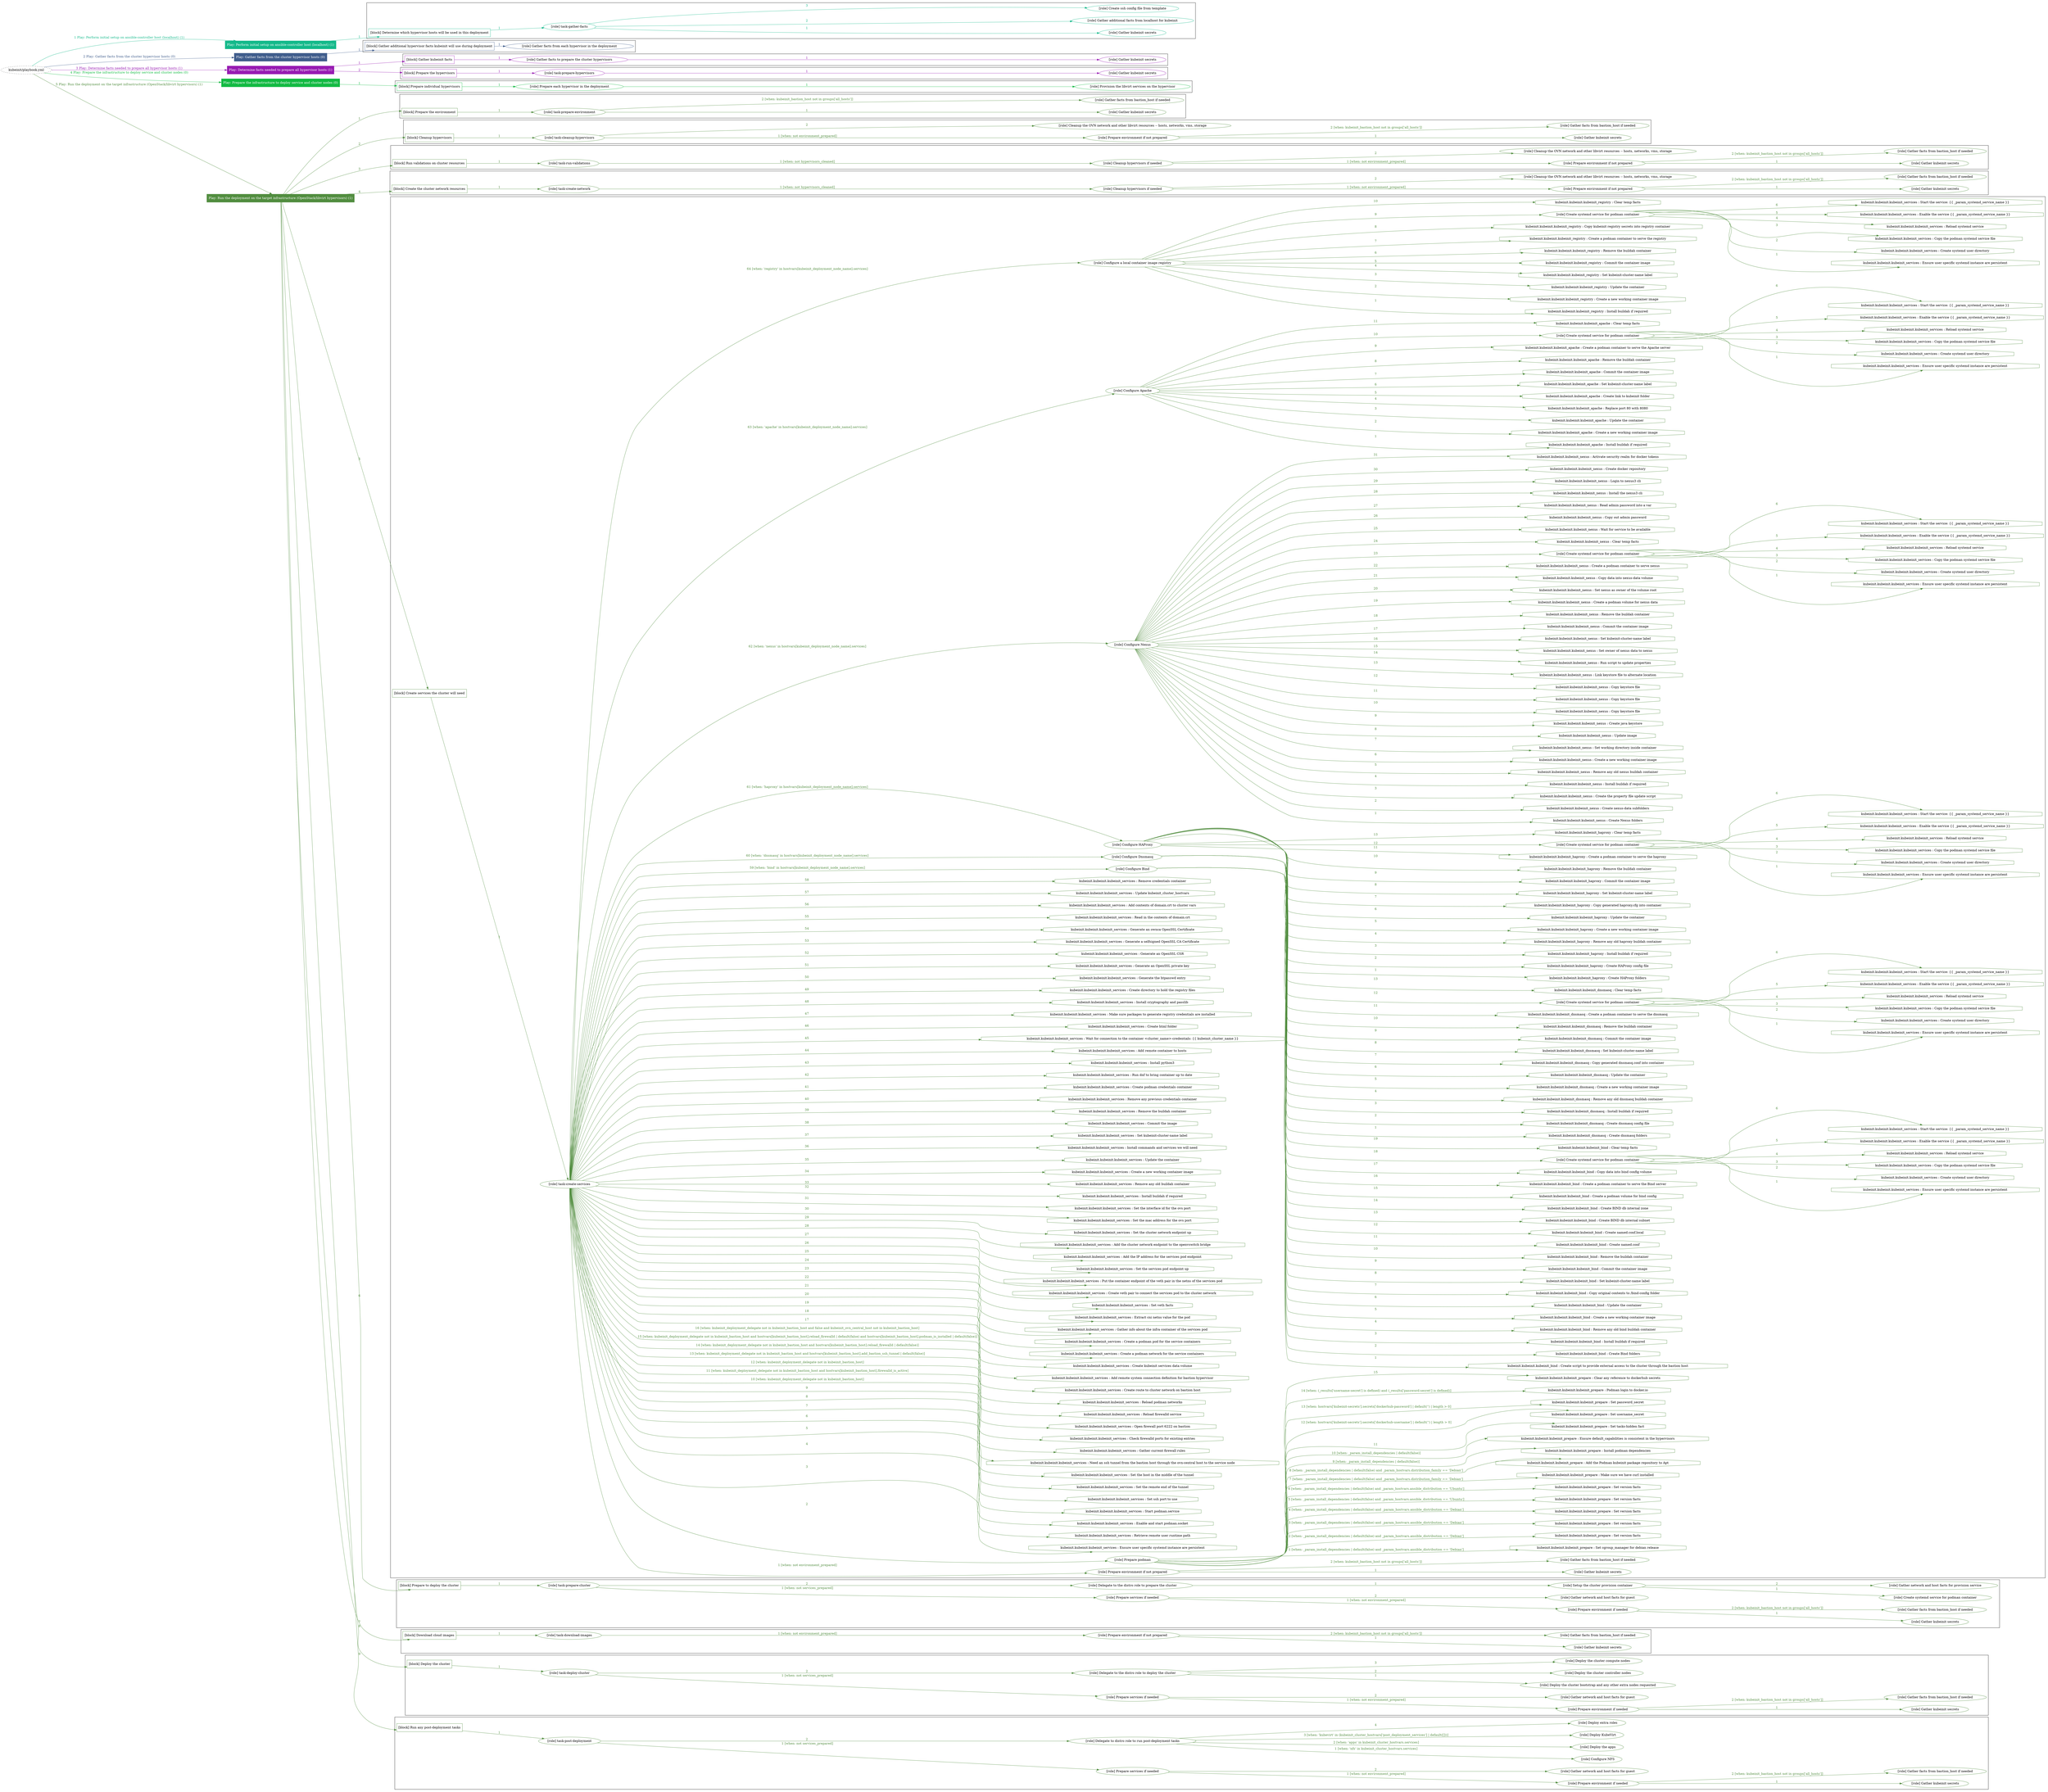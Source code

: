 digraph {
	graph [concentrate=true ordering=in rankdir=LR ratio=fill]
	edge [esep=5 sep=10]
	"kubeinit/playbook.yml" [URL="/home/runner/work/kubeinit/kubeinit/kubeinit/playbook.yml" id=playbook_151c5c88 style=dotted]
	"kubeinit/playbook.yml" -> play_672e67ae [label="1 Play: Perform initial setup on ansible-controller host (localhost) (1)" color="#13b98a" fontcolor="#13b98a" id=edge_play_672e67ae labeltooltip="1 Play: Perform initial setup on ansible-controller host (localhost) (1)" tooltip="1 Play: Perform initial setup on ansible-controller host (localhost) (1)"]
	subgraph "Play: Perform initial setup on ansible-controller host (localhost) (1)" {
		play_672e67ae [label="Play: Perform initial setup on ansible-controller host (localhost) (1)" URL="/home/runner/work/kubeinit/kubeinit/kubeinit/playbook.yml" color="#13b98a" fontcolor="#ffffff" id=play_672e67ae shape=box style=filled tooltip=localhost]
		play_672e67ae -> block_40364335 [label=1 color="#13b98a" fontcolor="#13b98a" id=edge_block_40364335 labeltooltip=1 tooltip=1]
		subgraph cluster_block_40364335 {
			block_40364335 [label="[block] Determine which hypervisor hosts will be used in this deployment" URL="/home/runner/work/kubeinit/kubeinit/kubeinit/playbook.yml" color="#13b98a" id=block_40364335 labeltooltip="Determine which hypervisor hosts will be used in this deployment" shape=box tooltip="Determine which hypervisor hosts will be used in this deployment"]
			block_40364335 -> role_3a1c23e9 [label="1 " color="#13b98a" fontcolor="#13b98a" id=edge_role_3a1c23e9 labeltooltip="1 " tooltip="1 "]
			subgraph "task-gather-facts" {
				role_3a1c23e9 [label="[role] task-gather-facts" URL="/home/runner/work/kubeinit/kubeinit/kubeinit/playbook.yml" color="#13b98a" id=role_3a1c23e9 tooltip="task-gather-facts"]
				role_3a1c23e9 -> role_469acf84 [label="1 " color="#13b98a" fontcolor="#13b98a" id=edge_role_469acf84 labeltooltip="1 " tooltip="1 "]
				subgraph "Gather kubeinit secrets" {
					role_469acf84 [label="[role] Gather kubeinit secrets" URL="/home/runner/.ansible/collections/ansible_collections/kubeinit/kubeinit/roles/kubeinit_prepare/tasks/build_hypervisors_group.yml" color="#13b98a" id=role_469acf84 tooltip="Gather kubeinit secrets"]
				}
				role_3a1c23e9 -> role_e1131928 [label="2 " color="#13b98a" fontcolor="#13b98a" id=edge_role_e1131928 labeltooltip="2 " tooltip="2 "]
				subgraph "Gather additional facts from localhost for kubeinit" {
					role_e1131928 [label="[role] Gather additional facts from localhost for kubeinit" URL="/home/runner/.ansible/collections/ansible_collections/kubeinit/kubeinit/roles/kubeinit_prepare/tasks/build_hypervisors_group.yml" color="#13b98a" id=role_e1131928 tooltip="Gather additional facts from localhost for kubeinit"]
				}
				role_3a1c23e9 -> role_81652ef2 [label="3 " color="#13b98a" fontcolor="#13b98a" id=edge_role_81652ef2 labeltooltip="3 " tooltip="3 "]
				subgraph "Create ssh config file from template" {
					role_81652ef2 [label="[role] Create ssh config file from template" URL="/home/runner/.ansible/collections/ansible_collections/kubeinit/kubeinit/roles/kubeinit_prepare/tasks/build_hypervisors_group.yml" color="#13b98a" id=role_81652ef2 tooltip="Create ssh config file from template"]
				}
			}
		}
	}
	"kubeinit/playbook.yml" -> play_8b127ede [label="2 Play: Gather facts from the cluster hypervisor hosts (0)" color="#405d8c" fontcolor="#405d8c" id=edge_play_8b127ede labeltooltip="2 Play: Gather facts from the cluster hypervisor hosts (0)" tooltip="2 Play: Gather facts from the cluster hypervisor hosts (0)"]
	subgraph "Play: Gather facts from the cluster hypervisor hosts (0)" {
		play_8b127ede [label="Play: Gather facts from the cluster hypervisor hosts (0)" URL="/home/runner/work/kubeinit/kubeinit/kubeinit/playbook.yml" color="#405d8c" fontcolor="#ffffff" id=play_8b127ede shape=box style=filled tooltip="Play: Gather facts from the cluster hypervisor hosts (0)"]
		play_8b127ede -> block_1d570a7c [label=1 color="#405d8c" fontcolor="#405d8c" id=edge_block_1d570a7c labeltooltip=1 tooltip=1]
		subgraph cluster_block_1d570a7c {
			block_1d570a7c [label="[block] Gather additional hypervisor facts kubeinit will use during deployment" URL="/home/runner/work/kubeinit/kubeinit/kubeinit/playbook.yml" color="#405d8c" id=block_1d570a7c labeltooltip="Gather additional hypervisor facts kubeinit will use during deployment" shape=box tooltip="Gather additional hypervisor facts kubeinit will use during deployment"]
			block_1d570a7c -> role_606d9cae [label="1 " color="#405d8c" fontcolor="#405d8c" id=edge_role_606d9cae labeltooltip="1 " tooltip="1 "]
			subgraph "Gather facts from each hypervisor in the deployment" {
				role_606d9cae [label="[role] Gather facts from each hypervisor in the deployment" URL="/home/runner/work/kubeinit/kubeinit/kubeinit/playbook.yml" color="#405d8c" id=role_606d9cae tooltip="Gather facts from each hypervisor in the deployment"]
			}
		}
	}
	"kubeinit/playbook.yml" -> play_ad6a6566 [label="3 Play: Determine facts needed to prepare all hypervisor hosts (1)" color="#971ab2" fontcolor="#971ab2" id=edge_play_ad6a6566 labeltooltip="3 Play: Determine facts needed to prepare all hypervisor hosts (1)" tooltip="3 Play: Determine facts needed to prepare all hypervisor hosts (1)"]
	subgraph "Play: Determine facts needed to prepare all hypervisor hosts (1)" {
		play_ad6a6566 [label="Play: Determine facts needed to prepare all hypervisor hosts (1)" URL="/home/runner/work/kubeinit/kubeinit/kubeinit/playbook.yml" color="#971ab2" fontcolor="#ffffff" id=play_ad6a6566 shape=box style=filled tooltip=localhost]
		play_ad6a6566 -> block_a4f4dc04 [label=1 color="#971ab2" fontcolor="#971ab2" id=edge_block_a4f4dc04 labeltooltip=1 tooltip=1]
		subgraph cluster_block_a4f4dc04 {
			block_a4f4dc04 [label="[block] Gather kubeinit facts" URL="/home/runner/work/kubeinit/kubeinit/kubeinit/playbook.yml" color="#971ab2" id=block_a4f4dc04 labeltooltip="Gather kubeinit facts" shape=box tooltip="Gather kubeinit facts"]
			block_a4f4dc04 -> role_6b63fcd6 [label="1 " color="#971ab2" fontcolor="#971ab2" id=edge_role_6b63fcd6 labeltooltip="1 " tooltip="1 "]
			subgraph "Gather facts to prepare the cluster hypervisors" {
				role_6b63fcd6 [label="[role] Gather facts to prepare the cluster hypervisors" URL="/home/runner/work/kubeinit/kubeinit/kubeinit/playbook.yml" color="#971ab2" id=role_6b63fcd6 tooltip="Gather facts to prepare the cluster hypervisors"]
				role_6b63fcd6 -> role_d09cd2d3 [label="1 " color="#971ab2" fontcolor="#971ab2" id=edge_role_d09cd2d3 labeltooltip="1 " tooltip="1 "]
				subgraph "Gather kubeinit secrets" {
					role_d09cd2d3 [label="[role] Gather kubeinit secrets" URL="/home/runner/.ansible/collections/ansible_collections/kubeinit/kubeinit/roles/kubeinit_prepare/tasks/gather_kubeinit_facts.yml" color="#971ab2" id=role_d09cd2d3 tooltip="Gather kubeinit secrets"]
				}
			}
		}
		play_ad6a6566 -> block_e89c1b79 [label=2 color="#971ab2" fontcolor="#971ab2" id=edge_block_e89c1b79 labeltooltip=2 tooltip=2]
		subgraph cluster_block_e89c1b79 {
			block_e89c1b79 [label="[block] Prepare the hypervisors" URL="/home/runner/work/kubeinit/kubeinit/kubeinit/playbook.yml" color="#971ab2" id=block_e89c1b79 labeltooltip="Prepare the hypervisors" shape=box tooltip="Prepare the hypervisors"]
			block_e89c1b79 -> role_b11e67c2 [label="1 " color="#971ab2" fontcolor="#971ab2" id=edge_role_b11e67c2 labeltooltip="1 " tooltip="1 "]
			subgraph "task-prepare-hypervisors" {
				role_b11e67c2 [label="[role] task-prepare-hypervisors" URL="/home/runner/work/kubeinit/kubeinit/kubeinit/playbook.yml" color="#971ab2" id=role_b11e67c2 tooltip="task-prepare-hypervisors"]
				role_b11e67c2 -> role_8a8eb1fb [label="1 " color="#971ab2" fontcolor="#971ab2" id=edge_role_8a8eb1fb labeltooltip="1 " tooltip="1 "]
				subgraph "Gather kubeinit secrets" {
					role_8a8eb1fb [label="[role] Gather kubeinit secrets" URL="/home/runner/.ansible/collections/ansible_collections/kubeinit/kubeinit/roles/kubeinit_prepare/tasks/gather_kubeinit_facts.yml" color="#971ab2" id=role_8a8eb1fb tooltip="Gather kubeinit secrets"]
				}
			}
		}
	}
	"kubeinit/playbook.yml" -> play_596faaf6 [label="4 Play: Prepare the infrastructure to deploy service and cluster nodes (0)" color="#12ba42" fontcolor="#12ba42" id=edge_play_596faaf6 labeltooltip="4 Play: Prepare the infrastructure to deploy service and cluster nodes (0)" tooltip="4 Play: Prepare the infrastructure to deploy service and cluster nodes (0)"]
	subgraph "Play: Prepare the infrastructure to deploy service and cluster nodes (0)" {
		play_596faaf6 [label="Play: Prepare the infrastructure to deploy service and cluster nodes (0)" URL="/home/runner/work/kubeinit/kubeinit/kubeinit/playbook.yml" color="#12ba42" fontcolor="#ffffff" id=play_596faaf6 shape=box style=filled tooltip="Play: Prepare the infrastructure to deploy service and cluster nodes (0)"]
		play_596faaf6 -> block_030cfe7c [label=1 color="#12ba42" fontcolor="#12ba42" id=edge_block_030cfe7c labeltooltip=1 tooltip=1]
		subgraph cluster_block_030cfe7c {
			block_030cfe7c [label="[block] Prepare individual hypervisors" URL="/home/runner/work/kubeinit/kubeinit/kubeinit/playbook.yml" color="#12ba42" id=block_030cfe7c labeltooltip="Prepare individual hypervisors" shape=box tooltip="Prepare individual hypervisors"]
			block_030cfe7c -> role_dddbbdff [label="1 " color="#12ba42" fontcolor="#12ba42" id=edge_role_dddbbdff labeltooltip="1 " tooltip="1 "]
			subgraph "Prepare each hypervisor in the deployment" {
				role_dddbbdff [label="[role] Prepare each hypervisor in the deployment" URL="/home/runner/work/kubeinit/kubeinit/kubeinit/playbook.yml" color="#12ba42" id=role_dddbbdff tooltip="Prepare each hypervisor in the deployment"]
				role_dddbbdff -> role_162dadce [label="1 " color="#12ba42" fontcolor="#12ba42" id=edge_role_162dadce labeltooltip="1 " tooltip="1 "]
				subgraph "Provision the libvirt services on the hypervisor" {
					role_162dadce [label="[role] Provision the libvirt services on the hypervisor" URL="/home/runner/.ansible/collections/ansible_collections/kubeinit/kubeinit/roles/kubeinit_prepare/tasks/prepare_hypervisor.yml" color="#12ba42" id=role_162dadce tooltip="Provision the libvirt services on the hypervisor"]
				}
			}
		}
	}
	"kubeinit/playbook.yml" -> play_a1979f96 [label="5 Play: Run the deployment on the target infrastructure (OpenStack/libvirt hypervisors) (1)" color="#518d3f" fontcolor="#518d3f" id=edge_play_a1979f96 labeltooltip="5 Play: Run the deployment on the target infrastructure (OpenStack/libvirt hypervisors) (1)" tooltip="5 Play: Run the deployment on the target infrastructure (OpenStack/libvirt hypervisors) (1)"]
	subgraph "Play: Run the deployment on the target infrastructure (OpenStack/libvirt hypervisors) (1)" {
		play_a1979f96 [label="Play: Run the deployment on the target infrastructure (OpenStack/libvirt hypervisors) (1)" URL="/home/runner/work/kubeinit/kubeinit/kubeinit/playbook.yml" color="#518d3f" fontcolor="#ffffff" id=play_a1979f96 shape=box style=filled tooltip=localhost]
		play_a1979f96 -> block_15cf6596 [label=1 color="#518d3f" fontcolor="#518d3f" id=edge_block_15cf6596 labeltooltip=1 tooltip=1]
		subgraph cluster_block_15cf6596 {
			block_15cf6596 [label="[block] Prepare the environment" URL="/home/runner/work/kubeinit/kubeinit/kubeinit/playbook.yml" color="#518d3f" id=block_15cf6596 labeltooltip="Prepare the environment" shape=box tooltip="Prepare the environment"]
			block_15cf6596 -> role_59203cfc [label="1 " color="#518d3f" fontcolor="#518d3f" id=edge_role_59203cfc labeltooltip="1 " tooltip="1 "]
			subgraph "task-prepare-environment" {
				role_59203cfc [label="[role] task-prepare-environment" URL="/home/runner/work/kubeinit/kubeinit/kubeinit/playbook.yml" color="#518d3f" id=role_59203cfc tooltip="task-prepare-environment"]
				role_59203cfc -> role_c2e501ba [label="1 " color="#518d3f" fontcolor="#518d3f" id=edge_role_c2e501ba labeltooltip="1 " tooltip="1 "]
				subgraph "Gather kubeinit secrets" {
					role_c2e501ba [label="[role] Gather kubeinit secrets" URL="/home/runner/.ansible/collections/ansible_collections/kubeinit/kubeinit/roles/kubeinit_prepare/tasks/gather_kubeinit_facts.yml" color="#518d3f" id=role_c2e501ba tooltip="Gather kubeinit secrets"]
				}
				role_59203cfc -> role_2958ab07 [label="2 [when: kubeinit_bastion_host not in groups['all_hosts']]" color="#518d3f" fontcolor="#518d3f" id=edge_role_2958ab07 labeltooltip="2 [when: kubeinit_bastion_host not in groups['all_hosts']]" tooltip="2 [when: kubeinit_bastion_host not in groups['all_hosts']]"]
				subgraph "Gather facts from bastion_host if needed" {
					role_2958ab07 [label="[role] Gather facts from bastion_host if needed" URL="/home/runner/.ansible/collections/ansible_collections/kubeinit/kubeinit/roles/kubeinit_prepare/tasks/main.yml" color="#518d3f" id=role_2958ab07 tooltip="Gather facts from bastion_host if needed"]
				}
			}
		}
		play_a1979f96 -> block_4347f947 [label=2 color="#518d3f" fontcolor="#518d3f" id=edge_block_4347f947 labeltooltip=2 tooltip=2]
		subgraph cluster_block_4347f947 {
			block_4347f947 [label="[block] Cleanup hypervisors" URL="/home/runner/work/kubeinit/kubeinit/kubeinit/playbook.yml" color="#518d3f" id=block_4347f947 labeltooltip="Cleanup hypervisors" shape=box tooltip="Cleanup hypervisors"]
			block_4347f947 -> role_319efec2 [label="1 " color="#518d3f" fontcolor="#518d3f" id=edge_role_319efec2 labeltooltip="1 " tooltip="1 "]
			subgraph "task-cleanup-hypervisors" {
				role_319efec2 [label="[role] task-cleanup-hypervisors" URL="/home/runner/work/kubeinit/kubeinit/kubeinit/playbook.yml" color="#518d3f" id=role_319efec2 tooltip="task-cleanup-hypervisors"]
				role_319efec2 -> role_2a2db962 [label="1 [when: not environment_prepared]" color="#518d3f" fontcolor="#518d3f" id=edge_role_2a2db962 labeltooltip="1 [when: not environment_prepared]" tooltip="1 [when: not environment_prepared]"]
				subgraph "Prepare environment if not prepared" {
					role_2a2db962 [label="[role] Prepare environment if not prepared" URL="/home/runner/.ansible/collections/ansible_collections/kubeinit/kubeinit/roles/kubeinit_libvirt/tasks/cleanup_hypervisors.yml" color="#518d3f" id=role_2a2db962 tooltip="Prepare environment if not prepared"]
					role_2a2db962 -> role_9c26056e [label="1 " color="#518d3f" fontcolor="#518d3f" id=edge_role_9c26056e labeltooltip="1 " tooltip="1 "]
					subgraph "Gather kubeinit secrets" {
						role_9c26056e [label="[role] Gather kubeinit secrets" URL="/home/runner/.ansible/collections/ansible_collections/kubeinit/kubeinit/roles/kubeinit_prepare/tasks/gather_kubeinit_facts.yml" color="#518d3f" id=role_9c26056e tooltip="Gather kubeinit secrets"]
					}
					role_2a2db962 -> role_3a206387 [label="2 [when: kubeinit_bastion_host not in groups['all_hosts']]" color="#518d3f" fontcolor="#518d3f" id=edge_role_3a206387 labeltooltip="2 [when: kubeinit_bastion_host not in groups['all_hosts']]" tooltip="2 [when: kubeinit_bastion_host not in groups['all_hosts']]"]
					subgraph "Gather facts from bastion_host if needed" {
						role_3a206387 [label="[role] Gather facts from bastion_host if needed" URL="/home/runner/.ansible/collections/ansible_collections/kubeinit/kubeinit/roles/kubeinit_prepare/tasks/main.yml" color="#518d3f" id=role_3a206387 tooltip="Gather facts from bastion_host if needed"]
					}
				}
				role_319efec2 -> role_83be1f87 [label="2 " color="#518d3f" fontcolor="#518d3f" id=edge_role_83be1f87 labeltooltip="2 " tooltip="2 "]
				subgraph "Cleanup the OVN network and other libvirt resources -- hosts, networks, vms, storage" {
					role_83be1f87 [label="[role] Cleanup the OVN network and other libvirt resources -- hosts, networks, vms, storage" URL="/home/runner/.ansible/collections/ansible_collections/kubeinit/kubeinit/roles/kubeinit_libvirt/tasks/cleanup_hypervisors.yml" color="#518d3f" id=role_83be1f87 tooltip="Cleanup the OVN network and other libvirt resources -- hosts, networks, vms, storage"]
				}
			}
		}
		play_a1979f96 -> block_b5336853 [label=3 color="#518d3f" fontcolor="#518d3f" id=edge_block_b5336853 labeltooltip=3 tooltip=3]
		subgraph cluster_block_b5336853 {
			block_b5336853 [label="[block] Run validations on cluster resources" URL="/home/runner/work/kubeinit/kubeinit/kubeinit/playbook.yml" color="#518d3f" id=block_b5336853 labeltooltip="Run validations on cluster resources" shape=box tooltip="Run validations on cluster resources"]
			block_b5336853 -> role_0c832cd0 [label="1 " color="#518d3f" fontcolor="#518d3f" id=edge_role_0c832cd0 labeltooltip="1 " tooltip="1 "]
			subgraph "task-run-validations" {
				role_0c832cd0 [label="[role] task-run-validations" URL="/home/runner/work/kubeinit/kubeinit/kubeinit/playbook.yml" color="#518d3f" id=role_0c832cd0 tooltip="task-run-validations"]
				role_0c832cd0 -> role_d642f1c9 [label="1 [when: not hypervisors_cleaned]" color="#518d3f" fontcolor="#518d3f" id=edge_role_d642f1c9 labeltooltip="1 [when: not hypervisors_cleaned]" tooltip="1 [when: not hypervisors_cleaned]"]
				subgraph "Cleanup hypervisors if needed" {
					role_d642f1c9 [label="[role] Cleanup hypervisors if needed" URL="/home/runner/.ansible/collections/ansible_collections/kubeinit/kubeinit/roles/kubeinit_validations/tasks/main.yml" color="#518d3f" id=role_d642f1c9 tooltip="Cleanup hypervisors if needed"]
					role_d642f1c9 -> role_b0631411 [label="1 [when: not environment_prepared]" color="#518d3f" fontcolor="#518d3f" id=edge_role_b0631411 labeltooltip="1 [when: not environment_prepared]" tooltip="1 [when: not environment_prepared]"]
					subgraph "Prepare environment if not prepared" {
						role_b0631411 [label="[role] Prepare environment if not prepared" URL="/home/runner/.ansible/collections/ansible_collections/kubeinit/kubeinit/roles/kubeinit_libvirt/tasks/cleanup_hypervisors.yml" color="#518d3f" id=role_b0631411 tooltip="Prepare environment if not prepared"]
						role_b0631411 -> role_8bcc8d15 [label="1 " color="#518d3f" fontcolor="#518d3f" id=edge_role_8bcc8d15 labeltooltip="1 " tooltip="1 "]
						subgraph "Gather kubeinit secrets" {
							role_8bcc8d15 [label="[role] Gather kubeinit secrets" URL="/home/runner/.ansible/collections/ansible_collections/kubeinit/kubeinit/roles/kubeinit_prepare/tasks/gather_kubeinit_facts.yml" color="#518d3f" id=role_8bcc8d15 tooltip="Gather kubeinit secrets"]
						}
						role_b0631411 -> role_51452fca [label="2 [when: kubeinit_bastion_host not in groups['all_hosts']]" color="#518d3f" fontcolor="#518d3f" id=edge_role_51452fca labeltooltip="2 [when: kubeinit_bastion_host not in groups['all_hosts']]" tooltip="2 [when: kubeinit_bastion_host not in groups['all_hosts']]"]
						subgraph "Gather facts from bastion_host if needed" {
							role_51452fca [label="[role] Gather facts from bastion_host if needed" URL="/home/runner/.ansible/collections/ansible_collections/kubeinit/kubeinit/roles/kubeinit_prepare/tasks/main.yml" color="#518d3f" id=role_51452fca tooltip="Gather facts from bastion_host if needed"]
						}
					}
					role_d642f1c9 -> role_939e4a43 [label="2 " color="#518d3f" fontcolor="#518d3f" id=edge_role_939e4a43 labeltooltip="2 " tooltip="2 "]
					subgraph "Cleanup the OVN network and other libvirt resources -- hosts, networks, vms, storage" {
						role_939e4a43 [label="[role] Cleanup the OVN network and other libvirt resources -- hosts, networks, vms, storage" URL="/home/runner/.ansible/collections/ansible_collections/kubeinit/kubeinit/roles/kubeinit_libvirt/tasks/cleanup_hypervisors.yml" color="#518d3f" id=role_939e4a43 tooltip="Cleanup the OVN network and other libvirt resources -- hosts, networks, vms, storage"]
					}
				}
			}
		}
		play_a1979f96 -> block_0d5edd4f [label=4 color="#518d3f" fontcolor="#518d3f" id=edge_block_0d5edd4f labeltooltip=4 tooltip=4]
		subgraph cluster_block_0d5edd4f {
			block_0d5edd4f [label="[block] Create the cluster network resources" URL="/home/runner/work/kubeinit/kubeinit/kubeinit/playbook.yml" color="#518d3f" id=block_0d5edd4f labeltooltip="Create the cluster network resources" shape=box tooltip="Create the cluster network resources"]
			block_0d5edd4f -> role_ae835eb2 [label="1 " color="#518d3f" fontcolor="#518d3f" id=edge_role_ae835eb2 labeltooltip="1 " tooltip="1 "]
			subgraph "task-create-network" {
				role_ae835eb2 [label="[role] task-create-network" URL="/home/runner/work/kubeinit/kubeinit/kubeinit/playbook.yml" color="#518d3f" id=role_ae835eb2 tooltip="task-create-network"]
				role_ae835eb2 -> role_514fa783 [label="1 [when: not hypervisors_cleaned]" color="#518d3f" fontcolor="#518d3f" id=edge_role_514fa783 labeltooltip="1 [when: not hypervisors_cleaned]" tooltip="1 [when: not hypervisors_cleaned]"]
				subgraph "Cleanup hypervisors if needed" {
					role_514fa783 [label="[role] Cleanup hypervisors if needed" URL="/home/runner/.ansible/collections/ansible_collections/kubeinit/kubeinit/roles/kubeinit_libvirt/tasks/create_network.yml" color="#518d3f" id=role_514fa783 tooltip="Cleanup hypervisors if needed"]
					role_514fa783 -> role_8423bbaf [label="1 [when: not environment_prepared]" color="#518d3f" fontcolor="#518d3f" id=edge_role_8423bbaf labeltooltip="1 [when: not environment_prepared]" tooltip="1 [when: not environment_prepared]"]
					subgraph "Prepare environment if not prepared" {
						role_8423bbaf [label="[role] Prepare environment if not prepared" URL="/home/runner/.ansible/collections/ansible_collections/kubeinit/kubeinit/roles/kubeinit_libvirt/tasks/cleanup_hypervisors.yml" color="#518d3f" id=role_8423bbaf tooltip="Prepare environment if not prepared"]
						role_8423bbaf -> role_908108ca [label="1 " color="#518d3f" fontcolor="#518d3f" id=edge_role_908108ca labeltooltip="1 " tooltip="1 "]
						subgraph "Gather kubeinit secrets" {
							role_908108ca [label="[role] Gather kubeinit secrets" URL="/home/runner/.ansible/collections/ansible_collections/kubeinit/kubeinit/roles/kubeinit_prepare/tasks/gather_kubeinit_facts.yml" color="#518d3f" id=role_908108ca tooltip="Gather kubeinit secrets"]
						}
						role_8423bbaf -> role_9b9f3e0b [label="2 [when: kubeinit_bastion_host not in groups['all_hosts']]" color="#518d3f" fontcolor="#518d3f" id=edge_role_9b9f3e0b labeltooltip="2 [when: kubeinit_bastion_host not in groups['all_hosts']]" tooltip="2 [when: kubeinit_bastion_host not in groups['all_hosts']]"]
						subgraph "Gather facts from bastion_host if needed" {
							role_9b9f3e0b [label="[role] Gather facts from bastion_host if needed" URL="/home/runner/.ansible/collections/ansible_collections/kubeinit/kubeinit/roles/kubeinit_prepare/tasks/main.yml" color="#518d3f" id=role_9b9f3e0b tooltip="Gather facts from bastion_host if needed"]
						}
					}
					role_514fa783 -> role_3165a27c [label="2 " color="#518d3f" fontcolor="#518d3f" id=edge_role_3165a27c labeltooltip="2 " tooltip="2 "]
					subgraph "Cleanup the OVN network and other libvirt resources -- hosts, networks, vms, storage" {
						role_3165a27c [label="[role] Cleanup the OVN network and other libvirt resources -- hosts, networks, vms, storage" URL="/home/runner/.ansible/collections/ansible_collections/kubeinit/kubeinit/roles/kubeinit_libvirt/tasks/cleanup_hypervisors.yml" color="#518d3f" id=role_3165a27c tooltip="Cleanup the OVN network and other libvirt resources -- hosts, networks, vms, storage"]
					}
				}
			}
		}
		play_a1979f96 -> block_d46b02ee [label=5 color="#518d3f" fontcolor="#518d3f" id=edge_block_d46b02ee labeltooltip=5 tooltip=5]
		subgraph cluster_block_d46b02ee {
			block_d46b02ee [label="[block] Create services the cluster will need" URL="/home/runner/work/kubeinit/kubeinit/kubeinit/playbook.yml" color="#518d3f" id=block_d46b02ee labeltooltip="Create services the cluster will need" shape=box tooltip="Create services the cluster will need"]
			block_d46b02ee -> role_073cb945 [label="1 " color="#518d3f" fontcolor="#518d3f" id=edge_role_073cb945 labeltooltip="1 " tooltip="1 "]
			subgraph "task-create-services" {
				role_073cb945 [label="[role] task-create-services" URL="/home/runner/work/kubeinit/kubeinit/kubeinit/playbook.yml" color="#518d3f" id=role_073cb945 tooltip="task-create-services"]
				role_073cb945 -> role_8e1fe65e [label="1 [when: not environment_prepared]" color="#518d3f" fontcolor="#518d3f" id=edge_role_8e1fe65e labeltooltip="1 [when: not environment_prepared]" tooltip="1 [when: not environment_prepared]"]
				subgraph "Prepare environment if not prepared" {
					role_8e1fe65e [label="[role] Prepare environment if not prepared" URL="/home/runner/.ansible/collections/ansible_collections/kubeinit/kubeinit/roles/kubeinit_services/tasks/main.yml" color="#518d3f" id=role_8e1fe65e tooltip="Prepare environment if not prepared"]
					role_8e1fe65e -> role_c4bc3660 [label="1 " color="#518d3f" fontcolor="#518d3f" id=edge_role_c4bc3660 labeltooltip="1 " tooltip="1 "]
					subgraph "Gather kubeinit secrets" {
						role_c4bc3660 [label="[role] Gather kubeinit secrets" URL="/home/runner/.ansible/collections/ansible_collections/kubeinit/kubeinit/roles/kubeinit_prepare/tasks/gather_kubeinit_facts.yml" color="#518d3f" id=role_c4bc3660 tooltip="Gather kubeinit secrets"]
					}
					role_8e1fe65e -> role_81346166 [label="2 [when: kubeinit_bastion_host not in groups['all_hosts']]" color="#518d3f" fontcolor="#518d3f" id=edge_role_81346166 labeltooltip="2 [when: kubeinit_bastion_host not in groups['all_hosts']]" tooltip="2 [when: kubeinit_bastion_host not in groups['all_hosts']]"]
					subgraph "Gather facts from bastion_host if needed" {
						role_81346166 [label="[role] Gather facts from bastion_host if needed" URL="/home/runner/.ansible/collections/ansible_collections/kubeinit/kubeinit/roles/kubeinit_prepare/tasks/main.yml" color="#518d3f" id=role_81346166 tooltip="Gather facts from bastion_host if needed"]
					}
				}
				role_073cb945 -> role_bc6bb536 [label="2 " color="#518d3f" fontcolor="#518d3f" id=edge_role_bc6bb536 labeltooltip="2 " tooltip="2 "]
				subgraph "Prepare podman" {
					role_bc6bb536 [label="[role] Prepare podman" URL="/home/runner/.ansible/collections/ansible_collections/kubeinit/kubeinit/roles/kubeinit_services/tasks/00_create_service_pod.yml" color="#518d3f" id=role_bc6bb536 tooltip="Prepare podman"]
					task_c42e552e [label="kubeinit.kubeinit.kubeinit_prepare : Set cgroup_manager for debian release" URL="/home/runner/.ansible/collections/ansible_collections/kubeinit/kubeinit/roles/kubeinit_prepare/tasks/prepare_podman.yml" color="#518d3f" id=task_c42e552e shape=octagon tooltip="kubeinit.kubeinit.kubeinit_prepare : Set cgroup_manager for debian release"]
					role_bc6bb536 -> task_c42e552e [label="1 [when: _param_install_dependencies | default(false) and _param_hostvars.ansible_distribution == 'Debian']" color="#518d3f" fontcolor="#518d3f" id=edge_task_c42e552e labeltooltip="1 [when: _param_install_dependencies | default(false) and _param_hostvars.ansible_distribution == 'Debian']" tooltip="1 [when: _param_install_dependencies | default(false) and _param_hostvars.ansible_distribution == 'Debian']"]
					task_06b1c385 [label="kubeinit.kubeinit.kubeinit_prepare : Set version facts" URL="/home/runner/.ansible/collections/ansible_collections/kubeinit/kubeinit/roles/kubeinit_prepare/tasks/prepare_podman.yml" color="#518d3f" id=task_06b1c385 shape=octagon tooltip="kubeinit.kubeinit.kubeinit_prepare : Set version facts"]
					role_bc6bb536 -> task_06b1c385 [label="2 [when: _param_install_dependencies | default(false) and _param_hostvars.ansible_distribution == 'Debian']" color="#518d3f" fontcolor="#518d3f" id=edge_task_06b1c385 labeltooltip="2 [when: _param_install_dependencies | default(false) and _param_hostvars.ansible_distribution == 'Debian']" tooltip="2 [when: _param_install_dependencies | default(false) and _param_hostvars.ansible_distribution == 'Debian']"]
					task_2da8b993 [label="kubeinit.kubeinit.kubeinit_prepare : Set version facts" URL="/home/runner/.ansible/collections/ansible_collections/kubeinit/kubeinit/roles/kubeinit_prepare/tasks/prepare_podman.yml" color="#518d3f" id=task_2da8b993 shape=octagon tooltip="kubeinit.kubeinit.kubeinit_prepare : Set version facts"]
					role_bc6bb536 -> task_2da8b993 [label="3 [when: _param_install_dependencies | default(false) and _param_hostvars.ansible_distribution == 'Debian']" color="#518d3f" fontcolor="#518d3f" id=edge_task_2da8b993 labeltooltip="3 [when: _param_install_dependencies | default(false) and _param_hostvars.ansible_distribution == 'Debian']" tooltip="3 [when: _param_install_dependencies | default(false) and _param_hostvars.ansible_distribution == 'Debian']"]
					task_025a8ba6 [label="kubeinit.kubeinit.kubeinit_prepare : Set version facts" URL="/home/runner/.ansible/collections/ansible_collections/kubeinit/kubeinit/roles/kubeinit_prepare/tasks/prepare_podman.yml" color="#518d3f" id=task_025a8ba6 shape=octagon tooltip="kubeinit.kubeinit.kubeinit_prepare : Set version facts"]
					role_bc6bb536 -> task_025a8ba6 [label="4 [when: _param_install_dependencies | default(false) and _param_hostvars.ansible_distribution == 'Debian']" color="#518d3f" fontcolor="#518d3f" id=edge_task_025a8ba6 labeltooltip="4 [when: _param_install_dependencies | default(false) and _param_hostvars.ansible_distribution == 'Debian']" tooltip="4 [when: _param_install_dependencies | default(false) and _param_hostvars.ansible_distribution == 'Debian']"]
					task_5dce8c73 [label="kubeinit.kubeinit.kubeinit_prepare : Set version facts" URL="/home/runner/.ansible/collections/ansible_collections/kubeinit/kubeinit/roles/kubeinit_prepare/tasks/prepare_podman.yml" color="#518d3f" id=task_5dce8c73 shape=octagon tooltip="kubeinit.kubeinit.kubeinit_prepare : Set version facts"]
					role_bc6bb536 -> task_5dce8c73 [label="5 [when: _param_install_dependencies | default(false) and _param_hostvars.ansible_distribution == 'Ubuntu']" color="#518d3f" fontcolor="#518d3f" id=edge_task_5dce8c73 labeltooltip="5 [when: _param_install_dependencies | default(false) and _param_hostvars.ansible_distribution == 'Ubuntu']" tooltip="5 [when: _param_install_dependencies | default(false) and _param_hostvars.ansible_distribution == 'Ubuntu']"]
					task_1018008b [label="kubeinit.kubeinit.kubeinit_prepare : Set version facts" URL="/home/runner/.ansible/collections/ansible_collections/kubeinit/kubeinit/roles/kubeinit_prepare/tasks/prepare_podman.yml" color="#518d3f" id=task_1018008b shape=octagon tooltip="kubeinit.kubeinit.kubeinit_prepare : Set version facts"]
					role_bc6bb536 -> task_1018008b [label="6 [when: _param_install_dependencies | default(false) and _param_hostvars.ansible_distribution == 'Ubuntu']" color="#518d3f" fontcolor="#518d3f" id=edge_task_1018008b labeltooltip="6 [when: _param_install_dependencies | default(false) and _param_hostvars.ansible_distribution == 'Ubuntu']" tooltip="6 [when: _param_install_dependencies | default(false) and _param_hostvars.ansible_distribution == 'Ubuntu']"]
					task_1c317206 [label="kubeinit.kubeinit.kubeinit_prepare : Make sure we have curl installed" URL="/home/runner/.ansible/collections/ansible_collections/kubeinit/kubeinit/roles/kubeinit_prepare/tasks/prepare_podman.yml" color="#518d3f" id=task_1c317206 shape=octagon tooltip="kubeinit.kubeinit.kubeinit_prepare : Make sure we have curl installed"]
					role_bc6bb536 -> task_1c317206 [label="7 [when: _param_install_dependencies | default(false) and _param_hostvars.distribution_family == 'Debian']" color="#518d3f" fontcolor="#518d3f" id=edge_task_1c317206 labeltooltip="7 [when: _param_install_dependencies | default(false) and _param_hostvars.distribution_family == 'Debian']" tooltip="7 [when: _param_install_dependencies | default(false) and _param_hostvars.distribution_family == 'Debian']"]
					task_9e5adb9e [label="kubeinit.kubeinit.kubeinit_prepare : Add the Podman kubeinit package repository to Apt" URL="/home/runner/.ansible/collections/ansible_collections/kubeinit/kubeinit/roles/kubeinit_prepare/tasks/prepare_podman.yml" color="#518d3f" id=task_9e5adb9e shape=octagon tooltip="kubeinit.kubeinit.kubeinit_prepare : Add the Podman kubeinit package repository to Apt"]
					role_bc6bb536 -> task_9e5adb9e [label="8 [when: _param_install_dependencies | default(false) and _param_hostvars.distribution_family == 'Debian']" color="#518d3f" fontcolor="#518d3f" id=edge_task_9e5adb9e labeltooltip="8 [when: _param_install_dependencies | default(false) and _param_hostvars.distribution_family == 'Debian']" tooltip="8 [when: _param_install_dependencies | default(false) and _param_hostvars.distribution_family == 'Debian']"]
					task_6d51b1d3 [label="kubeinit.kubeinit.kubeinit_prepare : Install podman dependencies" URL="/home/runner/.ansible/collections/ansible_collections/kubeinit/kubeinit/roles/kubeinit_prepare/tasks/prepare_podman.yml" color="#518d3f" id=task_6d51b1d3 shape=octagon tooltip="kubeinit.kubeinit.kubeinit_prepare : Install podman dependencies"]
					role_bc6bb536 -> task_6d51b1d3 [label="9 [when: _param_install_dependencies | default(false)]" color="#518d3f" fontcolor="#518d3f" id=edge_task_6d51b1d3 labeltooltip="9 [when: _param_install_dependencies | default(false)]" tooltip="9 [when: _param_install_dependencies | default(false)]"]
					task_14c3031a [label="kubeinit.kubeinit.kubeinit_prepare : Ensure default_capabilities is consistent in the hypervisors" URL="/home/runner/.ansible/collections/ansible_collections/kubeinit/kubeinit/roles/kubeinit_prepare/tasks/prepare_podman.yml" color="#518d3f" id=task_14c3031a shape=octagon tooltip="kubeinit.kubeinit.kubeinit_prepare : Ensure default_capabilities is consistent in the hypervisors"]
					role_bc6bb536 -> task_14c3031a [label="10 [when: _param_install_dependencies | default(false)]" color="#518d3f" fontcolor="#518d3f" id=edge_task_14c3031a labeltooltip="10 [when: _param_install_dependencies | default(false)]" tooltip="10 [when: _param_install_dependencies | default(false)]"]
					task_5c0f5f0c [label="kubeinit.kubeinit.kubeinit_prepare : Set tasks-hidden fact" URL="/home/runner/.ansible/collections/ansible_collections/kubeinit/kubeinit/roles/kubeinit_prepare/tasks/prepare_podman.yml" color="#518d3f" id=task_5c0f5f0c shape=octagon tooltip="kubeinit.kubeinit.kubeinit_prepare : Set tasks-hidden fact"]
					role_bc6bb536 -> task_5c0f5f0c [label="11 " color="#518d3f" fontcolor="#518d3f" id=edge_task_5c0f5f0c labeltooltip="11 " tooltip="11 "]
					task_a8058659 [label="kubeinit.kubeinit.kubeinit_prepare : Set username_secret" URL="/home/runner/.ansible/collections/ansible_collections/kubeinit/kubeinit/roles/kubeinit_prepare/tasks/prepare_podman.yml" color="#518d3f" id=task_a8058659 shape=octagon tooltip="kubeinit.kubeinit.kubeinit_prepare : Set username_secret"]
					role_bc6bb536 -> task_a8058659 [label="12 [when: hostvars['kubeinit-secrets'].secrets['dockerhub-username'] | default('') | length > 0]" color="#518d3f" fontcolor="#518d3f" id=edge_task_a8058659 labeltooltip="12 [when: hostvars['kubeinit-secrets'].secrets['dockerhub-username'] | default('') | length > 0]" tooltip="12 [when: hostvars['kubeinit-secrets'].secrets['dockerhub-username'] | default('') | length > 0]"]
					task_6881c075 [label="kubeinit.kubeinit.kubeinit_prepare : Set password_secret" URL="/home/runner/.ansible/collections/ansible_collections/kubeinit/kubeinit/roles/kubeinit_prepare/tasks/prepare_podman.yml" color="#518d3f" id=task_6881c075 shape=octagon tooltip="kubeinit.kubeinit.kubeinit_prepare : Set password_secret"]
					role_bc6bb536 -> task_6881c075 [label="13 [when: hostvars['kubeinit-secrets'].secrets['dockerhub-password'] | default('') | length > 0]" color="#518d3f" fontcolor="#518d3f" id=edge_task_6881c075 labeltooltip="13 [when: hostvars['kubeinit-secrets'].secrets['dockerhub-password'] | default('') | length > 0]" tooltip="13 [when: hostvars['kubeinit-secrets'].secrets['dockerhub-password'] | default('') | length > 0]"]
					task_97a90534 [label="kubeinit.kubeinit.kubeinit_prepare : Podman login to docker.io" URL="/home/runner/.ansible/collections/ansible_collections/kubeinit/kubeinit/roles/kubeinit_prepare/tasks/prepare_podman.yml" color="#518d3f" id=task_97a90534 shape=octagon tooltip="kubeinit.kubeinit.kubeinit_prepare : Podman login to docker.io"]
					role_bc6bb536 -> task_97a90534 [label="14 [when: (_results['username-secret'] is defined) and (_results['password-secret'] is defined)]" color="#518d3f" fontcolor="#518d3f" id=edge_task_97a90534 labeltooltip="14 [when: (_results['username-secret'] is defined) and (_results['password-secret'] is defined)]" tooltip="14 [when: (_results['username-secret'] is defined) and (_results['password-secret'] is defined)]"]
					task_b27e9c87 [label="kubeinit.kubeinit.kubeinit_prepare : Clear any reference to dockerhub secrets" URL="/home/runner/.ansible/collections/ansible_collections/kubeinit/kubeinit/roles/kubeinit_prepare/tasks/prepare_podman.yml" color="#518d3f" id=task_b27e9c87 shape=octagon tooltip="kubeinit.kubeinit.kubeinit_prepare : Clear any reference to dockerhub secrets"]
					role_bc6bb536 -> task_b27e9c87 [label="15 " color="#518d3f" fontcolor="#518d3f" id=edge_task_b27e9c87 labeltooltip="15 " tooltip="15 "]
				}
				task_ddd79e5a [label="kubeinit.kubeinit.kubeinit_services : Ensure user specific systemd instance are persistent" URL="/home/runner/.ansible/collections/ansible_collections/kubeinit/kubeinit/roles/kubeinit_services/tasks/00_create_service_pod.yml" color="#518d3f" id=task_ddd79e5a shape=octagon tooltip="kubeinit.kubeinit.kubeinit_services : Ensure user specific systemd instance are persistent"]
				role_073cb945 -> task_ddd79e5a [label="3 " color="#518d3f" fontcolor="#518d3f" id=edge_task_ddd79e5a labeltooltip="3 " tooltip="3 "]
				task_7250801a [label="kubeinit.kubeinit.kubeinit_services : Retrieve remote user runtime path" URL="/home/runner/.ansible/collections/ansible_collections/kubeinit/kubeinit/roles/kubeinit_services/tasks/00_create_service_pod.yml" color="#518d3f" id=task_7250801a shape=octagon tooltip="kubeinit.kubeinit.kubeinit_services : Retrieve remote user runtime path"]
				role_073cb945 -> task_7250801a [label="4 " color="#518d3f" fontcolor="#518d3f" id=edge_task_7250801a labeltooltip="4 " tooltip="4 "]
				task_b0f3f40a [label="kubeinit.kubeinit.kubeinit_services : Enable and start podman.socket" URL="/home/runner/.ansible/collections/ansible_collections/kubeinit/kubeinit/roles/kubeinit_services/tasks/00_create_service_pod.yml" color="#518d3f" id=task_b0f3f40a shape=octagon tooltip="kubeinit.kubeinit.kubeinit_services : Enable and start podman.socket"]
				role_073cb945 -> task_b0f3f40a [label="5 " color="#518d3f" fontcolor="#518d3f" id=edge_task_b0f3f40a labeltooltip="5 " tooltip="5 "]
				task_772cd963 [label="kubeinit.kubeinit.kubeinit_services : Start podman.service" URL="/home/runner/.ansible/collections/ansible_collections/kubeinit/kubeinit/roles/kubeinit_services/tasks/00_create_service_pod.yml" color="#518d3f" id=task_772cd963 shape=octagon tooltip="kubeinit.kubeinit.kubeinit_services : Start podman.service"]
				role_073cb945 -> task_772cd963 [label="6 " color="#518d3f" fontcolor="#518d3f" id=edge_task_772cd963 labeltooltip="6 " tooltip="6 "]
				task_60ed8004 [label="kubeinit.kubeinit.kubeinit_services : Set ssh port to use" URL="/home/runner/.ansible/collections/ansible_collections/kubeinit/kubeinit/roles/kubeinit_services/tasks/00_create_service_pod.yml" color="#518d3f" id=task_60ed8004 shape=octagon tooltip="kubeinit.kubeinit.kubeinit_services : Set ssh port to use"]
				role_073cb945 -> task_60ed8004 [label="7 " color="#518d3f" fontcolor="#518d3f" id=edge_task_60ed8004 labeltooltip="7 " tooltip="7 "]
				task_e69b3b32 [label="kubeinit.kubeinit.kubeinit_services : Set the remote end of the tunnel" URL="/home/runner/.ansible/collections/ansible_collections/kubeinit/kubeinit/roles/kubeinit_services/tasks/00_create_service_pod.yml" color="#518d3f" id=task_e69b3b32 shape=octagon tooltip="kubeinit.kubeinit.kubeinit_services : Set the remote end of the tunnel"]
				role_073cb945 -> task_e69b3b32 [label="8 " color="#518d3f" fontcolor="#518d3f" id=edge_task_e69b3b32 labeltooltip="8 " tooltip="8 "]
				task_e420d9da [label="kubeinit.kubeinit.kubeinit_services : Set the host in the middle of the tunnel" URL="/home/runner/.ansible/collections/ansible_collections/kubeinit/kubeinit/roles/kubeinit_services/tasks/00_create_service_pod.yml" color="#518d3f" id=task_e420d9da shape=octagon tooltip="kubeinit.kubeinit.kubeinit_services : Set the host in the middle of the tunnel"]
				role_073cb945 -> task_e420d9da [label="9 " color="#518d3f" fontcolor="#518d3f" id=edge_task_e420d9da labeltooltip="9 " tooltip="9 "]
				task_693a990d [label="kubeinit.kubeinit.kubeinit_services : Need an ssh tunnel from the bastion host through the ovn-central host to the service node" URL="/home/runner/.ansible/collections/ansible_collections/kubeinit/kubeinit/roles/kubeinit_services/tasks/00_create_service_pod.yml" color="#518d3f" id=task_693a990d shape=octagon tooltip="kubeinit.kubeinit.kubeinit_services : Need an ssh tunnel from the bastion host through the ovn-central host to the service node"]
				role_073cb945 -> task_693a990d [label="10 [when: kubeinit_deployment_delegate not in kubeinit_bastion_host]" color="#518d3f" fontcolor="#518d3f" id=edge_task_693a990d labeltooltip="10 [when: kubeinit_deployment_delegate not in kubeinit_bastion_host]" tooltip="10 [when: kubeinit_deployment_delegate not in kubeinit_bastion_host]"]
				task_1a72de44 [label="kubeinit.kubeinit.kubeinit_services : Gather current firewall rules" URL="/home/runner/.ansible/collections/ansible_collections/kubeinit/kubeinit/roles/kubeinit_services/tasks/00_create_service_pod.yml" color="#518d3f" id=task_1a72de44 shape=octagon tooltip="kubeinit.kubeinit.kubeinit_services : Gather current firewall rules"]
				role_073cb945 -> task_1a72de44 [label="11 [when: kubeinit_deployment_delegate not in kubeinit_bastion_host and hostvars[kubeinit_bastion_host].firewalld_is_active]" color="#518d3f" fontcolor="#518d3f" id=edge_task_1a72de44 labeltooltip="11 [when: kubeinit_deployment_delegate not in kubeinit_bastion_host and hostvars[kubeinit_bastion_host].firewalld_is_active]" tooltip="11 [when: kubeinit_deployment_delegate not in kubeinit_bastion_host and hostvars[kubeinit_bastion_host].firewalld_is_active]"]
				task_ba86b543 [label="kubeinit.kubeinit.kubeinit_services : Check firewalld ports for existing entries" URL="/home/runner/.ansible/collections/ansible_collections/kubeinit/kubeinit/roles/kubeinit_services/tasks/00_create_service_pod.yml" color="#518d3f" id=task_ba86b543 shape=octagon tooltip="kubeinit.kubeinit.kubeinit_services : Check firewalld ports for existing entries"]
				role_073cb945 -> task_ba86b543 [label="12 [when: kubeinit_deployment_delegate not in kubeinit_bastion_host]" color="#518d3f" fontcolor="#518d3f" id=edge_task_ba86b543 labeltooltip="12 [when: kubeinit_deployment_delegate not in kubeinit_bastion_host]" tooltip="12 [when: kubeinit_deployment_delegate not in kubeinit_bastion_host]"]
				task_07ecbb71 [label="kubeinit.kubeinit.kubeinit_services : Open firewall port 6222 on bastion" URL="/home/runner/.ansible/collections/ansible_collections/kubeinit/kubeinit/roles/kubeinit_services/tasks/00_create_service_pod.yml" color="#518d3f" id=task_07ecbb71 shape=octagon tooltip="kubeinit.kubeinit.kubeinit_services : Open firewall port 6222 on bastion"]
				role_073cb945 -> task_07ecbb71 [label="13 [when: kubeinit_deployment_delegate not in kubeinit_bastion_host and hostvars[kubeinit_bastion_host].add_bastion_ssh_tunnel | default(false)]" color="#518d3f" fontcolor="#518d3f" id=edge_task_07ecbb71 labeltooltip="13 [when: kubeinit_deployment_delegate not in kubeinit_bastion_host and hostvars[kubeinit_bastion_host].add_bastion_ssh_tunnel | default(false)]" tooltip="13 [when: kubeinit_deployment_delegate not in kubeinit_bastion_host and hostvars[kubeinit_bastion_host].add_bastion_ssh_tunnel | default(false)]"]
				task_6c25fc2a [label="kubeinit.kubeinit.kubeinit_services : Reload firewalld service" URL="/home/runner/.ansible/collections/ansible_collections/kubeinit/kubeinit/roles/kubeinit_services/tasks/00_create_service_pod.yml" color="#518d3f" id=task_6c25fc2a shape=octagon tooltip="kubeinit.kubeinit.kubeinit_services : Reload firewalld service"]
				role_073cb945 -> task_6c25fc2a [label="14 [when: kubeinit_deployment_delegate not in kubeinit_bastion_host and hostvars[kubeinit_bastion_host].reload_firewalld | default(false)]" color="#518d3f" fontcolor="#518d3f" id=edge_task_6c25fc2a labeltooltip="14 [when: kubeinit_deployment_delegate not in kubeinit_bastion_host and hostvars[kubeinit_bastion_host].reload_firewalld | default(false)]" tooltip="14 [when: kubeinit_deployment_delegate not in kubeinit_bastion_host and hostvars[kubeinit_bastion_host].reload_firewalld | default(false)]"]
				task_7a9dab80 [label="kubeinit.kubeinit.kubeinit_services : Reload podman networks" URL="/home/runner/.ansible/collections/ansible_collections/kubeinit/kubeinit/roles/kubeinit_services/tasks/00_create_service_pod.yml" color="#518d3f" id=task_7a9dab80 shape=octagon tooltip="kubeinit.kubeinit.kubeinit_services : Reload podman networks"]
				role_073cb945 -> task_7a9dab80 [label="15 [when: kubeinit_deployment_delegate not in kubeinit_bastion_host and hostvars[kubeinit_bastion_host].reload_firewalld | default(false) and hostvars[kubeinit_bastion_host].podman_is_installed | default(false)]" color="#518d3f" fontcolor="#518d3f" id=edge_task_7a9dab80 labeltooltip="15 [when: kubeinit_deployment_delegate not in kubeinit_bastion_host and hostvars[kubeinit_bastion_host].reload_firewalld | default(false) and hostvars[kubeinit_bastion_host].podman_is_installed | default(false)]" tooltip="15 [when: kubeinit_deployment_delegate not in kubeinit_bastion_host and hostvars[kubeinit_bastion_host].reload_firewalld | default(false) and hostvars[kubeinit_bastion_host].podman_is_installed | default(false)]"]
				task_21e9e880 [label="kubeinit.kubeinit.kubeinit_services : Create route to cluster network on bastion host" URL="/home/runner/.ansible/collections/ansible_collections/kubeinit/kubeinit/roles/kubeinit_services/tasks/00_create_service_pod.yml" color="#518d3f" id=task_21e9e880 shape=octagon tooltip="kubeinit.kubeinit.kubeinit_services : Create route to cluster network on bastion host"]
				role_073cb945 -> task_21e9e880 [label="16 [when: kubeinit_deployment_delegate not in kubeinit_bastion_host and false and kubeinit_ovn_central_host not in kubeinit_bastion_host]" color="#518d3f" fontcolor="#518d3f" id=edge_task_21e9e880 labeltooltip="16 [when: kubeinit_deployment_delegate not in kubeinit_bastion_host and false and kubeinit_ovn_central_host not in kubeinit_bastion_host]" tooltip="16 [when: kubeinit_deployment_delegate not in kubeinit_bastion_host and false and kubeinit_ovn_central_host not in kubeinit_bastion_host]"]
				task_9e0a6f01 [label="kubeinit.kubeinit.kubeinit_services : Add remote system connection definition for bastion hypervisor" URL="/home/runner/.ansible/collections/ansible_collections/kubeinit/kubeinit/roles/kubeinit_services/tasks/00_create_service_pod.yml" color="#518d3f" id=task_9e0a6f01 shape=octagon tooltip="kubeinit.kubeinit.kubeinit_services : Add remote system connection definition for bastion hypervisor"]
				role_073cb945 -> task_9e0a6f01 [label="17 " color="#518d3f" fontcolor="#518d3f" id=edge_task_9e0a6f01 labeltooltip="17 " tooltip="17 "]
				task_9ca6c856 [label="kubeinit.kubeinit.kubeinit_services : Create kubeinit services data volume" URL="/home/runner/.ansible/collections/ansible_collections/kubeinit/kubeinit/roles/kubeinit_services/tasks/00_create_service_pod.yml" color="#518d3f" id=task_9ca6c856 shape=octagon tooltip="kubeinit.kubeinit.kubeinit_services : Create kubeinit services data volume"]
				role_073cb945 -> task_9ca6c856 [label="18 " color="#518d3f" fontcolor="#518d3f" id=edge_task_9ca6c856 labeltooltip="18 " tooltip="18 "]
				task_0099a23a [label="kubeinit.kubeinit.kubeinit_services : Create a podman network for the service containers" URL="/home/runner/.ansible/collections/ansible_collections/kubeinit/kubeinit/roles/kubeinit_services/tasks/00_create_service_pod.yml" color="#518d3f" id=task_0099a23a shape=octagon tooltip="kubeinit.kubeinit.kubeinit_services : Create a podman network for the service containers"]
				role_073cb945 -> task_0099a23a [label="19 " color="#518d3f" fontcolor="#518d3f" id=edge_task_0099a23a labeltooltip="19 " tooltip="19 "]
				task_51a8ffc6 [label="kubeinit.kubeinit.kubeinit_services : Create a podman pod for the service containers" URL="/home/runner/.ansible/collections/ansible_collections/kubeinit/kubeinit/roles/kubeinit_services/tasks/00_create_service_pod.yml" color="#518d3f" id=task_51a8ffc6 shape=octagon tooltip="kubeinit.kubeinit.kubeinit_services : Create a podman pod for the service containers"]
				role_073cb945 -> task_51a8ffc6 [label="20 " color="#518d3f" fontcolor="#518d3f" id=edge_task_51a8ffc6 labeltooltip="20 " tooltip="20 "]
				task_a9ec650c [label="kubeinit.kubeinit.kubeinit_services : Gather info about the infra container of the services pod" URL="/home/runner/.ansible/collections/ansible_collections/kubeinit/kubeinit/roles/kubeinit_services/tasks/00_create_service_pod.yml" color="#518d3f" id=task_a9ec650c shape=octagon tooltip="kubeinit.kubeinit.kubeinit_services : Gather info about the infra container of the services pod"]
				role_073cb945 -> task_a9ec650c [label="21 " color="#518d3f" fontcolor="#518d3f" id=edge_task_a9ec650c labeltooltip="21 " tooltip="21 "]
				task_22580ba4 [label="kubeinit.kubeinit.kubeinit_services : Extract cni netns value for the pod" URL="/home/runner/.ansible/collections/ansible_collections/kubeinit/kubeinit/roles/kubeinit_services/tasks/00_create_service_pod.yml" color="#518d3f" id=task_22580ba4 shape=octagon tooltip="kubeinit.kubeinit.kubeinit_services : Extract cni netns value for the pod"]
				role_073cb945 -> task_22580ba4 [label="22 " color="#518d3f" fontcolor="#518d3f" id=edge_task_22580ba4 labeltooltip="22 " tooltip="22 "]
				task_6aa6a248 [label="kubeinit.kubeinit.kubeinit_services : Set veth facts" URL="/home/runner/.ansible/collections/ansible_collections/kubeinit/kubeinit/roles/kubeinit_services/tasks/00_create_service_pod.yml" color="#518d3f" id=task_6aa6a248 shape=octagon tooltip="kubeinit.kubeinit.kubeinit_services : Set veth facts"]
				role_073cb945 -> task_6aa6a248 [label="23 " color="#518d3f" fontcolor="#518d3f" id=edge_task_6aa6a248 labeltooltip="23 " tooltip="23 "]
				task_f1863560 [label="kubeinit.kubeinit.kubeinit_services : Create veth pair to connect the services pod to the cluster network" URL="/home/runner/.ansible/collections/ansible_collections/kubeinit/kubeinit/roles/kubeinit_services/tasks/00_create_service_pod.yml" color="#518d3f" id=task_f1863560 shape=octagon tooltip="kubeinit.kubeinit.kubeinit_services : Create veth pair to connect the services pod to the cluster network"]
				role_073cb945 -> task_f1863560 [label="24 " color="#518d3f" fontcolor="#518d3f" id=edge_task_f1863560 labeltooltip="24 " tooltip="24 "]
				task_fbb8a27c [label="kubeinit.kubeinit.kubeinit_services : Put the container endpoint of the veth pair in the netns of the services pod" URL="/home/runner/.ansible/collections/ansible_collections/kubeinit/kubeinit/roles/kubeinit_services/tasks/00_create_service_pod.yml" color="#518d3f" id=task_fbb8a27c shape=octagon tooltip="kubeinit.kubeinit.kubeinit_services : Put the container endpoint of the veth pair in the netns of the services pod"]
				role_073cb945 -> task_fbb8a27c [label="25 " color="#518d3f" fontcolor="#518d3f" id=edge_task_fbb8a27c labeltooltip="25 " tooltip="25 "]
				task_7bfd1373 [label="kubeinit.kubeinit.kubeinit_services : Set the services pod endpoint up" URL="/home/runner/.ansible/collections/ansible_collections/kubeinit/kubeinit/roles/kubeinit_services/tasks/00_create_service_pod.yml" color="#518d3f" id=task_7bfd1373 shape=octagon tooltip="kubeinit.kubeinit.kubeinit_services : Set the services pod endpoint up"]
				role_073cb945 -> task_7bfd1373 [label="26 " color="#518d3f" fontcolor="#518d3f" id=edge_task_7bfd1373 labeltooltip="26 " tooltip="26 "]
				task_d00a92c6 [label="kubeinit.kubeinit.kubeinit_services : Add the IP address for the services pod endpoint" URL="/home/runner/.ansible/collections/ansible_collections/kubeinit/kubeinit/roles/kubeinit_services/tasks/00_create_service_pod.yml" color="#518d3f" id=task_d00a92c6 shape=octagon tooltip="kubeinit.kubeinit.kubeinit_services : Add the IP address for the services pod endpoint"]
				role_073cb945 -> task_d00a92c6 [label="27 " color="#518d3f" fontcolor="#518d3f" id=edge_task_d00a92c6 labeltooltip="27 " tooltip="27 "]
				task_55cd7ec3 [label="kubeinit.kubeinit.kubeinit_services : Add the cluster network endpoint to the openvswitch bridge" URL="/home/runner/.ansible/collections/ansible_collections/kubeinit/kubeinit/roles/kubeinit_services/tasks/00_create_service_pod.yml" color="#518d3f" id=task_55cd7ec3 shape=octagon tooltip="kubeinit.kubeinit.kubeinit_services : Add the cluster network endpoint to the openvswitch bridge"]
				role_073cb945 -> task_55cd7ec3 [label="28 " color="#518d3f" fontcolor="#518d3f" id=edge_task_55cd7ec3 labeltooltip="28 " tooltip="28 "]
				task_0e856121 [label="kubeinit.kubeinit.kubeinit_services : Set the cluster network endpoint up" URL="/home/runner/.ansible/collections/ansible_collections/kubeinit/kubeinit/roles/kubeinit_services/tasks/00_create_service_pod.yml" color="#518d3f" id=task_0e856121 shape=octagon tooltip="kubeinit.kubeinit.kubeinit_services : Set the cluster network endpoint up"]
				role_073cb945 -> task_0e856121 [label="29 " color="#518d3f" fontcolor="#518d3f" id=edge_task_0e856121 labeltooltip="29 " tooltip="29 "]
				task_849e14d5 [label="kubeinit.kubeinit.kubeinit_services : Set the mac address for the ovs port" URL="/home/runner/.ansible/collections/ansible_collections/kubeinit/kubeinit/roles/kubeinit_services/tasks/00_create_service_pod.yml" color="#518d3f" id=task_849e14d5 shape=octagon tooltip="kubeinit.kubeinit.kubeinit_services : Set the mac address for the ovs port"]
				role_073cb945 -> task_849e14d5 [label="30 " color="#518d3f" fontcolor="#518d3f" id=edge_task_849e14d5 labeltooltip="30 " tooltip="30 "]
				task_6e4a7888 [label="kubeinit.kubeinit.kubeinit_services : Set the interface id for the ovs port" URL="/home/runner/.ansible/collections/ansible_collections/kubeinit/kubeinit/roles/kubeinit_services/tasks/00_create_service_pod.yml" color="#518d3f" id=task_6e4a7888 shape=octagon tooltip="kubeinit.kubeinit.kubeinit_services : Set the interface id for the ovs port"]
				role_073cb945 -> task_6e4a7888 [label="31 " color="#518d3f" fontcolor="#518d3f" id=edge_task_6e4a7888 labeltooltip="31 " tooltip="31 "]
				task_7ce35ff6 [label="kubeinit.kubeinit.kubeinit_services : Install buildah if required" URL="/home/runner/.ansible/collections/ansible_collections/kubeinit/kubeinit/roles/kubeinit_services/tasks/prepare_credentials.yml" color="#518d3f" id=task_7ce35ff6 shape=octagon tooltip="kubeinit.kubeinit.kubeinit_services : Install buildah if required"]
				role_073cb945 -> task_7ce35ff6 [label="32 " color="#518d3f" fontcolor="#518d3f" id=edge_task_7ce35ff6 labeltooltip="32 " tooltip="32 "]
				task_00ca2b45 [label="kubeinit.kubeinit.kubeinit_services : Remove any old buildah container" URL="/home/runner/.ansible/collections/ansible_collections/kubeinit/kubeinit/roles/kubeinit_services/tasks/prepare_credentials.yml" color="#518d3f" id=task_00ca2b45 shape=octagon tooltip="kubeinit.kubeinit.kubeinit_services : Remove any old buildah container"]
				role_073cb945 -> task_00ca2b45 [label="33 " color="#518d3f" fontcolor="#518d3f" id=edge_task_00ca2b45 labeltooltip="33 " tooltip="33 "]
				task_e6aeaec6 [label="kubeinit.kubeinit.kubeinit_services : Create a new working container image" URL="/home/runner/.ansible/collections/ansible_collections/kubeinit/kubeinit/roles/kubeinit_services/tasks/prepare_credentials.yml" color="#518d3f" id=task_e6aeaec6 shape=octagon tooltip="kubeinit.kubeinit.kubeinit_services : Create a new working container image"]
				role_073cb945 -> task_e6aeaec6 [label="34 " color="#518d3f" fontcolor="#518d3f" id=edge_task_e6aeaec6 labeltooltip="34 " tooltip="34 "]
				task_246ab7f2 [label="kubeinit.kubeinit.kubeinit_services : Update the container" URL="/home/runner/.ansible/collections/ansible_collections/kubeinit/kubeinit/roles/kubeinit_services/tasks/prepare_credentials.yml" color="#518d3f" id=task_246ab7f2 shape=octagon tooltip="kubeinit.kubeinit.kubeinit_services : Update the container"]
				role_073cb945 -> task_246ab7f2 [label="35 " color="#518d3f" fontcolor="#518d3f" id=edge_task_246ab7f2 labeltooltip="35 " tooltip="35 "]
				task_26bcd418 [label="kubeinit.kubeinit.kubeinit_services : Install commands and services we will need" URL="/home/runner/.ansible/collections/ansible_collections/kubeinit/kubeinit/roles/kubeinit_services/tasks/prepare_credentials.yml" color="#518d3f" id=task_26bcd418 shape=octagon tooltip="kubeinit.kubeinit.kubeinit_services : Install commands and services we will need"]
				role_073cb945 -> task_26bcd418 [label="36 " color="#518d3f" fontcolor="#518d3f" id=edge_task_26bcd418 labeltooltip="36 " tooltip="36 "]
				task_55456364 [label="kubeinit.kubeinit.kubeinit_services : Set kubeinit-cluster-name label" URL="/home/runner/.ansible/collections/ansible_collections/kubeinit/kubeinit/roles/kubeinit_services/tasks/prepare_credentials.yml" color="#518d3f" id=task_55456364 shape=octagon tooltip="kubeinit.kubeinit.kubeinit_services : Set kubeinit-cluster-name label"]
				role_073cb945 -> task_55456364 [label="37 " color="#518d3f" fontcolor="#518d3f" id=edge_task_55456364 labeltooltip="37 " tooltip="37 "]
				task_624f7799 [label="kubeinit.kubeinit.kubeinit_services : Commit the image" URL="/home/runner/.ansible/collections/ansible_collections/kubeinit/kubeinit/roles/kubeinit_services/tasks/prepare_credentials.yml" color="#518d3f" id=task_624f7799 shape=octagon tooltip="kubeinit.kubeinit.kubeinit_services : Commit the image"]
				role_073cb945 -> task_624f7799 [label="38 " color="#518d3f" fontcolor="#518d3f" id=edge_task_624f7799 labeltooltip="38 " tooltip="38 "]
				task_cb28aa0e [label="kubeinit.kubeinit.kubeinit_services : Remove the buildah container" URL="/home/runner/.ansible/collections/ansible_collections/kubeinit/kubeinit/roles/kubeinit_services/tasks/prepare_credentials.yml" color="#518d3f" id=task_cb28aa0e shape=octagon tooltip="kubeinit.kubeinit.kubeinit_services : Remove the buildah container"]
				role_073cb945 -> task_cb28aa0e [label="39 " color="#518d3f" fontcolor="#518d3f" id=edge_task_cb28aa0e labeltooltip="39 " tooltip="39 "]
				task_70a1fda7 [label="kubeinit.kubeinit.kubeinit_services : Remove any previous credentials container" URL="/home/runner/.ansible/collections/ansible_collections/kubeinit/kubeinit/roles/kubeinit_services/tasks/prepare_credentials.yml" color="#518d3f" id=task_70a1fda7 shape=octagon tooltip="kubeinit.kubeinit.kubeinit_services : Remove any previous credentials container"]
				role_073cb945 -> task_70a1fda7 [label="40 " color="#518d3f" fontcolor="#518d3f" id=edge_task_70a1fda7 labeltooltip="40 " tooltip="40 "]
				task_422612a9 [label="kubeinit.kubeinit.kubeinit_services : Create podman credentials container" URL="/home/runner/.ansible/collections/ansible_collections/kubeinit/kubeinit/roles/kubeinit_services/tasks/prepare_credentials.yml" color="#518d3f" id=task_422612a9 shape=octagon tooltip="kubeinit.kubeinit.kubeinit_services : Create podman credentials container"]
				role_073cb945 -> task_422612a9 [label="41 " color="#518d3f" fontcolor="#518d3f" id=edge_task_422612a9 labeltooltip="41 " tooltip="41 "]
				task_b2b9d280 [label="kubeinit.kubeinit.kubeinit_services : Run dnf to bring container up to date" URL="/home/runner/.ansible/collections/ansible_collections/kubeinit/kubeinit/roles/kubeinit_services/tasks/prepare_credentials.yml" color="#518d3f" id=task_b2b9d280 shape=octagon tooltip="kubeinit.kubeinit.kubeinit_services : Run dnf to bring container up to date"]
				role_073cb945 -> task_b2b9d280 [label="42 " color="#518d3f" fontcolor="#518d3f" id=edge_task_b2b9d280 labeltooltip="42 " tooltip="42 "]
				task_cc29141f [label="kubeinit.kubeinit.kubeinit_services : Install python3" URL="/home/runner/.ansible/collections/ansible_collections/kubeinit/kubeinit/roles/kubeinit_services/tasks/prepare_credentials.yml" color="#518d3f" id=task_cc29141f shape=octagon tooltip="kubeinit.kubeinit.kubeinit_services : Install python3"]
				role_073cb945 -> task_cc29141f [label="43 " color="#518d3f" fontcolor="#518d3f" id=edge_task_cc29141f labeltooltip="43 " tooltip="43 "]
				task_0a3325a8 [label="kubeinit.kubeinit.kubeinit_services : Add remote container to hosts" URL="/home/runner/.ansible/collections/ansible_collections/kubeinit/kubeinit/roles/kubeinit_services/tasks/prepare_credentials.yml" color="#518d3f" id=task_0a3325a8 shape=octagon tooltip="kubeinit.kubeinit.kubeinit_services : Add remote container to hosts"]
				role_073cb945 -> task_0a3325a8 [label="44 " color="#518d3f" fontcolor="#518d3f" id=edge_task_0a3325a8 labeltooltip="44 " tooltip="44 "]
				task_760e494f [label="kubeinit.kubeinit.kubeinit_services : Wait for connection to the container <cluster_name>-credentials: {{ kubeinit_cluster_name }}" URL="/home/runner/.ansible/collections/ansible_collections/kubeinit/kubeinit/roles/kubeinit_services/tasks/prepare_credentials.yml" color="#518d3f" id=task_760e494f shape=octagon tooltip="kubeinit.kubeinit.kubeinit_services : Wait for connection to the container <cluster_name>-credentials: {{ kubeinit_cluster_name }}"]
				role_073cb945 -> task_760e494f [label="45 " color="#518d3f" fontcolor="#518d3f" id=edge_task_760e494f labeltooltip="45 " tooltip="45 "]
				task_e7aac81d [label="kubeinit.kubeinit.kubeinit_services : Create html folder" URL="/home/runner/.ansible/collections/ansible_collections/kubeinit/kubeinit/roles/kubeinit_services/tasks/prepare_credentials.yml" color="#518d3f" id=task_e7aac81d shape=octagon tooltip="kubeinit.kubeinit.kubeinit_services : Create html folder"]
				role_073cb945 -> task_e7aac81d [label="46 " color="#518d3f" fontcolor="#518d3f" id=edge_task_e7aac81d labeltooltip="46 " tooltip="46 "]
				task_7a3e0115 [label="kubeinit.kubeinit.kubeinit_services : Make sure packages to generate registry credentials are installed" URL="/home/runner/.ansible/collections/ansible_collections/kubeinit/kubeinit/roles/kubeinit_services/tasks/prepare_credentials.yml" color="#518d3f" id=task_7a3e0115 shape=octagon tooltip="kubeinit.kubeinit.kubeinit_services : Make sure packages to generate registry credentials are installed"]
				role_073cb945 -> task_7a3e0115 [label="47 " color="#518d3f" fontcolor="#518d3f" id=edge_task_7a3e0115 labeltooltip="47 " tooltip="47 "]
				task_c4ecd1d3 [label="kubeinit.kubeinit.kubeinit_services : Install cryptography and passlib" URL="/home/runner/.ansible/collections/ansible_collections/kubeinit/kubeinit/roles/kubeinit_services/tasks/prepare_credentials.yml" color="#518d3f" id=task_c4ecd1d3 shape=octagon tooltip="kubeinit.kubeinit.kubeinit_services : Install cryptography and passlib"]
				role_073cb945 -> task_c4ecd1d3 [label="48 " color="#518d3f" fontcolor="#518d3f" id=edge_task_c4ecd1d3 labeltooltip="48 " tooltip="48 "]
				task_3cdefd6b [label="kubeinit.kubeinit.kubeinit_services : Create directory to hold the registry files" URL="/home/runner/.ansible/collections/ansible_collections/kubeinit/kubeinit/roles/kubeinit_services/tasks/prepare_credentials.yml" color="#518d3f" id=task_3cdefd6b shape=octagon tooltip="kubeinit.kubeinit.kubeinit_services : Create directory to hold the registry files"]
				role_073cb945 -> task_3cdefd6b [label="49 " color="#518d3f" fontcolor="#518d3f" id=edge_task_3cdefd6b labeltooltip="49 " tooltip="49 "]
				task_203eb43d [label="kubeinit.kubeinit.kubeinit_services : Generate the htpasswd entry" URL="/home/runner/.ansible/collections/ansible_collections/kubeinit/kubeinit/roles/kubeinit_services/tasks/prepare_credentials.yml" color="#518d3f" id=task_203eb43d shape=octagon tooltip="kubeinit.kubeinit.kubeinit_services : Generate the htpasswd entry"]
				role_073cb945 -> task_203eb43d [label="50 " color="#518d3f" fontcolor="#518d3f" id=edge_task_203eb43d labeltooltip="50 " tooltip="50 "]
				task_c6c724ca [label="kubeinit.kubeinit.kubeinit_services : Generate an OpenSSL private key" URL="/home/runner/.ansible/collections/ansible_collections/kubeinit/kubeinit/roles/kubeinit_services/tasks/prepare_credentials.yml" color="#518d3f" id=task_c6c724ca shape=octagon tooltip="kubeinit.kubeinit.kubeinit_services : Generate an OpenSSL private key"]
				role_073cb945 -> task_c6c724ca [label="51 " color="#518d3f" fontcolor="#518d3f" id=edge_task_c6c724ca labeltooltip="51 " tooltip="51 "]
				task_99aa9c65 [label="kubeinit.kubeinit.kubeinit_services : Generate an OpenSSL CSR" URL="/home/runner/.ansible/collections/ansible_collections/kubeinit/kubeinit/roles/kubeinit_services/tasks/prepare_credentials.yml" color="#518d3f" id=task_99aa9c65 shape=octagon tooltip="kubeinit.kubeinit.kubeinit_services : Generate an OpenSSL CSR"]
				role_073cb945 -> task_99aa9c65 [label="52 " color="#518d3f" fontcolor="#518d3f" id=edge_task_99aa9c65 labeltooltip="52 " tooltip="52 "]
				task_fd84b356 [label="kubeinit.kubeinit.kubeinit_services : Generate a selfsigned OpenSSL CA Certificate" URL="/home/runner/.ansible/collections/ansible_collections/kubeinit/kubeinit/roles/kubeinit_services/tasks/prepare_credentials.yml" color="#518d3f" id=task_fd84b356 shape=octagon tooltip="kubeinit.kubeinit.kubeinit_services : Generate a selfsigned OpenSSL CA Certificate"]
				role_073cb945 -> task_fd84b356 [label="53 " color="#518d3f" fontcolor="#518d3f" id=edge_task_fd84b356 labeltooltip="53 " tooltip="53 "]
				task_7bceb031 [label="kubeinit.kubeinit.kubeinit_services : Generate an ownca OpenSSL Certificate" URL="/home/runner/.ansible/collections/ansible_collections/kubeinit/kubeinit/roles/kubeinit_services/tasks/prepare_credentials.yml" color="#518d3f" id=task_7bceb031 shape=octagon tooltip="kubeinit.kubeinit.kubeinit_services : Generate an ownca OpenSSL Certificate"]
				role_073cb945 -> task_7bceb031 [label="54 " color="#518d3f" fontcolor="#518d3f" id=edge_task_7bceb031 labeltooltip="54 " tooltip="54 "]
				task_60adc5c1 [label="kubeinit.kubeinit.kubeinit_services : Read in the contents of domain.crt" URL="/home/runner/.ansible/collections/ansible_collections/kubeinit/kubeinit/roles/kubeinit_services/tasks/prepare_credentials.yml" color="#518d3f" id=task_60adc5c1 shape=octagon tooltip="kubeinit.kubeinit.kubeinit_services : Read in the contents of domain.crt"]
				role_073cb945 -> task_60adc5c1 [label="55 " color="#518d3f" fontcolor="#518d3f" id=edge_task_60adc5c1 labeltooltip="55 " tooltip="55 "]
				task_67f8d849 [label="kubeinit.kubeinit.kubeinit_services : Add contents of domain.crt to cluster vars" URL="/home/runner/.ansible/collections/ansible_collections/kubeinit/kubeinit/roles/kubeinit_services/tasks/prepare_credentials.yml" color="#518d3f" id=task_67f8d849 shape=octagon tooltip="kubeinit.kubeinit.kubeinit_services : Add contents of domain.crt to cluster vars"]
				role_073cb945 -> task_67f8d849 [label="56 " color="#518d3f" fontcolor="#518d3f" id=edge_task_67f8d849 labeltooltip="56 " tooltip="56 "]
				task_c3b84529 [label="kubeinit.kubeinit.kubeinit_services : Update kubeinit_cluster_hostvars" URL="/home/runner/.ansible/collections/ansible_collections/kubeinit/kubeinit/roles/kubeinit_services/tasks/prepare_credentials.yml" color="#518d3f" id=task_c3b84529 shape=octagon tooltip="kubeinit.kubeinit.kubeinit_services : Update kubeinit_cluster_hostvars"]
				role_073cb945 -> task_c3b84529 [label="57 " color="#518d3f" fontcolor="#518d3f" id=edge_task_c3b84529 labeltooltip="57 " tooltip="57 "]
				task_a5a3bd53 [label="kubeinit.kubeinit.kubeinit_services : Remove credentials container" URL="/home/runner/.ansible/collections/ansible_collections/kubeinit/kubeinit/roles/kubeinit_services/tasks/prepare_credentials.yml" color="#518d3f" id=task_a5a3bd53 shape=octagon tooltip="kubeinit.kubeinit.kubeinit_services : Remove credentials container"]
				role_073cb945 -> task_a5a3bd53 [label="58 " color="#518d3f" fontcolor="#518d3f" id=edge_task_a5a3bd53 labeltooltip="58 " tooltip="58 "]
				role_073cb945 -> role_894c0ea9 [label="59 [when: 'bind' in hostvars[kubeinit_deployment_node_name].services]" color="#518d3f" fontcolor="#518d3f" id=edge_role_894c0ea9 labeltooltip="59 [when: 'bind' in hostvars[kubeinit_deployment_node_name].services]" tooltip="59 [when: 'bind' in hostvars[kubeinit_deployment_node_name].services]"]
				subgraph "Configure Bind" {
					role_894c0ea9 [label="[role] Configure Bind" URL="/home/runner/.ansible/collections/ansible_collections/kubeinit/kubeinit/roles/kubeinit_services/tasks/start_services_containers.yml" color="#518d3f" id=role_894c0ea9 tooltip="Configure Bind"]
					task_68922582 [label="kubeinit.kubeinit.kubeinit_bind : Create script to provide external access to the cluster through the bastion host" URL="/home/runner/.ansible/collections/ansible_collections/kubeinit/kubeinit/roles/kubeinit_bind/tasks/main.yml" color="#518d3f" id=task_68922582 shape=octagon tooltip="kubeinit.kubeinit.kubeinit_bind : Create script to provide external access to the cluster through the bastion host"]
					role_894c0ea9 -> task_68922582 [label="1 " color="#518d3f" fontcolor="#518d3f" id=edge_task_68922582 labeltooltip="1 " tooltip="1 "]
					task_b37629a6 [label="kubeinit.kubeinit.kubeinit_bind : Create Bind folders" URL="/home/runner/.ansible/collections/ansible_collections/kubeinit/kubeinit/roles/kubeinit_bind/tasks/main.yml" color="#518d3f" id=task_b37629a6 shape=octagon tooltip="kubeinit.kubeinit.kubeinit_bind : Create Bind folders"]
					role_894c0ea9 -> task_b37629a6 [label="2 " color="#518d3f" fontcolor="#518d3f" id=edge_task_b37629a6 labeltooltip="2 " tooltip="2 "]
					task_daa7f882 [label="kubeinit.kubeinit.kubeinit_bind : Install buildah if required" URL="/home/runner/.ansible/collections/ansible_collections/kubeinit/kubeinit/roles/kubeinit_bind/tasks/main.yml" color="#518d3f" id=task_daa7f882 shape=octagon tooltip="kubeinit.kubeinit.kubeinit_bind : Install buildah if required"]
					role_894c0ea9 -> task_daa7f882 [label="3 " color="#518d3f" fontcolor="#518d3f" id=edge_task_daa7f882 labeltooltip="3 " tooltip="3 "]
					task_6596581f [label="kubeinit.kubeinit.kubeinit_bind : Remove any old bind buildah container" URL="/home/runner/.ansible/collections/ansible_collections/kubeinit/kubeinit/roles/kubeinit_bind/tasks/main.yml" color="#518d3f" id=task_6596581f shape=octagon tooltip="kubeinit.kubeinit.kubeinit_bind : Remove any old bind buildah container"]
					role_894c0ea9 -> task_6596581f [label="4 " color="#518d3f" fontcolor="#518d3f" id=edge_task_6596581f labeltooltip="4 " tooltip="4 "]
					task_bc0a9c81 [label="kubeinit.kubeinit.kubeinit_bind : Create a new working container image" URL="/home/runner/.ansible/collections/ansible_collections/kubeinit/kubeinit/roles/kubeinit_bind/tasks/main.yml" color="#518d3f" id=task_bc0a9c81 shape=octagon tooltip="kubeinit.kubeinit.kubeinit_bind : Create a new working container image"]
					role_894c0ea9 -> task_bc0a9c81 [label="5 " color="#518d3f" fontcolor="#518d3f" id=edge_task_bc0a9c81 labeltooltip="5 " tooltip="5 "]
					task_f9f92522 [label="kubeinit.kubeinit.kubeinit_bind : Update the container" URL="/home/runner/.ansible/collections/ansible_collections/kubeinit/kubeinit/roles/kubeinit_bind/tasks/main.yml" color="#518d3f" id=task_f9f92522 shape=octagon tooltip="kubeinit.kubeinit.kubeinit_bind : Update the container"]
					role_894c0ea9 -> task_f9f92522 [label="6 " color="#518d3f" fontcolor="#518d3f" id=edge_task_f9f92522 labeltooltip="6 " tooltip="6 "]
					task_58994260 [label="kubeinit.kubeinit.kubeinit_bind : Copy original contents to /bind-config folder" URL="/home/runner/.ansible/collections/ansible_collections/kubeinit/kubeinit/roles/kubeinit_bind/tasks/main.yml" color="#518d3f" id=task_58994260 shape=octagon tooltip="kubeinit.kubeinit.kubeinit_bind : Copy original contents to /bind-config folder"]
					role_894c0ea9 -> task_58994260 [label="7 " color="#518d3f" fontcolor="#518d3f" id=edge_task_58994260 labeltooltip="7 " tooltip="7 "]
					task_a8de2812 [label="kubeinit.kubeinit.kubeinit_bind : Set kubeinit-cluster-name label" URL="/home/runner/.ansible/collections/ansible_collections/kubeinit/kubeinit/roles/kubeinit_bind/tasks/main.yml" color="#518d3f" id=task_a8de2812 shape=octagon tooltip="kubeinit.kubeinit.kubeinit_bind : Set kubeinit-cluster-name label"]
					role_894c0ea9 -> task_a8de2812 [label="8 " color="#518d3f" fontcolor="#518d3f" id=edge_task_a8de2812 labeltooltip="8 " tooltip="8 "]
					task_c949d90e [label="kubeinit.kubeinit.kubeinit_bind : Commit the container image" URL="/home/runner/.ansible/collections/ansible_collections/kubeinit/kubeinit/roles/kubeinit_bind/tasks/main.yml" color="#518d3f" id=task_c949d90e shape=octagon tooltip="kubeinit.kubeinit.kubeinit_bind : Commit the container image"]
					role_894c0ea9 -> task_c949d90e [label="9 " color="#518d3f" fontcolor="#518d3f" id=edge_task_c949d90e labeltooltip="9 " tooltip="9 "]
					task_072c42c0 [label="kubeinit.kubeinit.kubeinit_bind : Remove the buildah container" URL="/home/runner/.ansible/collections/ansible_collections/kubeinit/kubeinit/roles/kubeinit_bind/tasks/main.yml" color="#518d3f" id=task_072c42c0 shape=octagon tooltip="kubeinit.kubeinit.kubeinit_bind : Remove the buildah container"]
					role_894c0ea9 -> task_072c42c0 [label="10 " color="#518d3f" fontcolor="#518d3f" id=edge_task_072c42c0 labeltooltip="10 " tooltip="10 "]
					task_35006b62 [label="kubeinit.kubeinit.kubeinit_bind : Create named.conf" URL="/home/runner/.ansible/collections/ansible_collections/kubeinit/kubeinit/roles/kubeinit_bind/tasks/main.yml" color="#518d3f" id=task_35006b62 shape=octagon tooltip="kubeinit.kubeinit.kubeinit_bind : Create named.conf"]
					role_894c0ea9 -> task_35006b62 [label="11 " color="#518d3f" fontcolor="#518d3f" id=edge_task_35006b62 labeltooltip="11 " tooltip="11 "]
					task_8b318363 [label="kubeinit.kubeinit.kubeinit_bind : Create named.conf.local" URL="/home/runner/.ansible/collections/ansible_collections/kubeinit/kubeinit/roles/kubeinit_bind/tasks/main.yml" color="#518d3f" id=task_8b318363 shape=octagon tooltip="kubeinit.kubeinit.kubeinit_bind : Create named.conf.local"]
					role_894c0ea9 -> task_8b318363 [label="12 " color="#518d3f" fontcolor="#518d3f" id=edge_task_8b318363 labeltooltip="12 " tooltip="12 "]
					task_472f5c6f [label="kubeinit.kubeinit.kubeinit_bind : Create BIND db internal subnet" URL="/home/runner/.ansible/collections/ansible_collections/kubeinit/kubeinit/roles/kubeinit_bind/tasks/main.yml" color="#518d3f" id=task_472f5c6f shape=octagon tooltip="kubeinit.kubeinit.kubeinit_bind : Create BIND db internal subnet"]
					role_894c0ea9 -> task_472f5c6f [label="13 " color="#518d3f" fontcolor="#518d3f" id=edge_task_472f5c6f labeltooltip="13 " tooltip="13 "]
					task_bb0d3f59 [label="kubeinit.kubeinit.kubeinit_bind : Create BIND db internal zone" URL="/home/runner/.ansible/collections/ansible_collections/kubeinit/kubeinit/roles/kubeinit_bind/tasks/main.yml" color="#518d3f" id=task_bb0d3f59 shape=octagon tooltip="kubeinit.kubeinit.kubeinit_bind : Create BIND db internal zone"]
					role_894c0ea9 -> task_bb0d3f59 [label="14 " color="#518d3f" fontcolor="#518d3f" id=edge_task_bb0d3f59 labeltooltip="14 " tooltip="14 "]
					task_61db227d [label="kubeinit.kubeinit.kubeinit_bind : Create a podman volume for bind config" URL="/home/runner/.ansible/collections/ansible_collections/kubeinit/kubeinit/roles/kubeinit_bind/tasks/main.yml" color="#518d3f" id=task_61db227d shape=octagon tooltip="kubeinit.kubeinit.kubeinit_bind : Create a podman volume for bind config"]
					role_894c0ea9 -> task_61db227d [label="15 " color="#518d3f" fontcolor="#518d3f" id=edge_task_61db227d labeltooltip="15 " tooltip="15 "]
					task_318aee63 [label="kubeinit.kubeinit.kubeinit_bind : Create a podman container to serve the Bind server" URL="/home/runner/.ansible/collections/ansible_collections/kubeinit/kubeinit/roles/kubeinit_bind/tasks/main.yml" color="#518d3f" id=task_318aee63 shape=octagon tooltip="kubeinit.kubeinit.kubeinit_bind : Create a podman container to serve the Bind server"]
					role_894c0ea9 -> task_318aee63 [label="16 " color="#518d3f" fontcolor="#518d3f" id=edge_task_318aee63 labeltooltip="16 " tooltip="16 "]
					task_41fcba65 [label="kubeinit.kubeinit.kubeinit_bind : Copy data into bind config volume" URL="/home/runner/.ansible/collections/ansible_collections/kubeinit/kubeinit/roles/kubeinit_bind/tasks/main.yml" color="#518d3f" id=task_41fcba65 shape=octagon tooltip="kubeinit.kubeinit.kubeinit_bind : Copy data into bind config volume"]
					role_894c0ea9 -> task_41fcba65 [label="17 " color="#518d3f" fontcolor="#518d3f" id=edge_task_41fcba65 labeltooltip="17 " tooltip="17 "]
					role_894c0ea9 -> role_89b0b324 [label="18 " color="#518d3f" fontcolor="#518d3f" id=edge_role_89b0b324 labeltooltip="18 " tooltip="18 "]
					subgraph "Create systemd service for podman container" {
						role_89b0b324 [label="[role] Create systemd service for podman container" URL="/home/runner/.ansible/collections/ansible_collections/kubeinit/kubeinit/roles/kubeinit_bind/tasks/main.yml" color="#518d3f" id=role_89b0b324 tooltip="Create systemd service for podman container"]
						task_8b811e0e [label="kubeinit.kubeinit.kubeinit_services : Ensure user specific systemd instance are persistent" URL="/home/runner/.ansible/collections/ansible_collections/kubeinit/kubeinit/roles/kubeinit_services/tasks/create_managed_service.yml" color="#518d3f" id=task_8b811e0e shape=octagon tooltip="kubeinit.kubeinit.kubeinit_services : Ensure user specific systemd instance are persistent"]
						role_89b0b324 -> task_8b811e0e [label="1 " color="#518d3f" fontcolor="#518d3f" id=edge_task_8b811e0e labeltooltip="1 " tooltip="1 "]
						task_cbf0218b [label="kubeinit.kubeinit.kubeinit_services : Create systemd user directory" URL="/home/runner/.ansible/collections/ansible_collections/kubeinit/kubeinit/roles/kubeinit_services/tasks/create_managed_service.yml" color="#518d3f" id=task_cbf0218b shape=octagon tooltip="kubeinit.kubeinit.kubeinit_services : Create systemd user directory"]
						role_89b0b324 -> task_cbf0218b [label="2 " color="#518d3f" fontcolor="#518d3f" id=edge_task_cbf0218b labeltooltip="2 " tooltip="2 "]
						task_3307dd30 [label="kubeinit.kubeinit.kubeinit_services : Copy the podman systemd service file" URL="/home/runner/.ansible/collections/ansible_collections/kubeinit/kubeinit/roles/kubeinit_services/tasks/create_managed_service.yml" color="#518d3f" id=task_3307dd30 shape=octagon tooltip="kubeinit.kubeinit.kubeinit_services : Copy the podman systemd service file"]
						role_89b0b324 -> task_3307dd30 [label="3 " color="#518d3f" fontcolor="#518d3f" id=edge_task_3307dd30 labeltooltip="3 " tooltip="3 "]
						task_17123165 [label="kubeinit.kubeinit.kubeinit_services : Reload systemd service" URL="/home/runner/.ansible/collections/ansible_collections/kubeinit/kubeinit/roles/kubeinit_services/tasks/create_managed_service.yml" color="#518d3f" id=task_17123165 shape=octagon tooltip="kubeinit.kubeinit.kubeinit_services : Reload systemd service"]
						role_89b0b324 -> task_17123165 [label="4 " color="#518d3f" fontcolor="#518d3f" id=edge_task_17123165 labeltooltip="4 " tooltip="4 "]
						task_8f2259bb [label="kubeinit.kubeinit.kubeinit_services : Enable the service {{ _param_systemd_service_name }}" URL="/home/runner/.ansible/collections/ansible_collections/kubeinit/kubeinit/roles/kubeinit_services/tasks/create_managed_service.yml" color="#518d3f" id=task_8f2259bb shape=octagon tooltip="kubeinit.kubeinit.kubeinit_services : Enable the service {{ _param_systemd_service_name }}"]
						role_89b0b324 -> task_8f2259bb [label="5 " color="#518d3f" fontcolor="#518d3f" id=edge_task_8f2259bb labeltooltip="5 " tooltip="5 "]
						task_fc0adb8a [label="kubeinit.kubeinit.kubeinit_services : Start the service: {{ _param_systemd_service_name }}" URL="/home/runner/.ansible/collections/ansible_collections/kubeinit/kubeinit/roles/kubeinit_services/tasks/create_managed_service.yml" color="#518d3f" id=task_fc0adb8a shape=octagon tooltip="kubeinit.kubeinit.kubeinit_services : Start the service: {{ _param_systemd_service_name }}"]
						role_89b0b324 -> task_fc0adb8a [label="6 " color="#518d3f" fontcolor="#518d3f" id=edge_task_fc0adb8a labeltooltip="6 " tooltip="6 "]
					}
					task_ea63c5ba [label="kubeinit.kubeinit.kubeinit_bind : Clear temp facts" URL="/home/runner/.ansible/collections/ansible_collections/kubeinit/kubeinit/roles/kubeinit_bind/tasks/main.yml" color="#518d3f" id=task_ea63c5ba shape=octagon tooltip="kubeinit.kubeinit.kubeinit_bind : Clear temp facts"]
					role_894c0ea9 -> task_ea63c5ba [label="19 " color="#518d3f" fontcolor="#518d3f" id=edge_task_ea63c5ba labeltooltip="19 " tooltip="19 "]
				}
				role_073cb945 -> role_f5d67369 [label="60 [when: 'dnsmasq' in hostvars[kubeinit_deployment_node_name].services]" color="#518d3f" fontcolor="#518d3f" id=edge_role_f5d67369 labeltooltip="60 [when: 'dnsmasq' in hostvars[kubeinit_deployment_node_name].services]" tooltip="60 [when: 'dnsmasq' in hostvars[kubeinit_deployment_node_name].services]"]
				subgraph "Configure Dnsmasq" {
					role_f5d67369 [label="[role] Configure Dnsmasq" URL="/home/runner/.ansible/collections/ansible_collections/kubeinit/kubeinit/roles/kubeinit_services/tasks/start_services_containers.yml" color="#518d3f" id=role_f5d67369 tooltip="Configure Dnsmasq"]
					task_b6c26d10 [label="kubeinit.kubeinit.kubeinit_dnsmasq : Create dnsmasq folders" URL="/home/runner/.ansible/collections/ansible_collections/kubeinit/kubeinit/roles/kubeinit_dnsmasq/tasks/main.yml" color="#518d3f" id=task_b6c26d10 shape=octagon tooltip="kubeinit.kubeinit.kubeinit_dnsmasq : Create dnsmasq folders"]
					role_f5d67369 -> task_b6c26d10 [label="1 " color="#518d3f" fontcolor="#518d3f" id=edge_task_b6c26d10 labeltooltip="1 " tooltip="1 "]
					task_2f6437ca [label="kubeinit.kubeinit.kubeinit_dnsmasq : Create dnsmasq config file" URL="/home/runner/.ansible/collections/ansible_collections/kubeinit/kubeinit/roles/kubeinit_dnsmasq/tasks/main.yml" color="#518d3f" id=task_2f6437ca shape=octagon tooltip="kubeinit.kubeinit.kubeinit_dnsmasq : Create dnsmasq config file"]
					role_f5d67369 -> task_2f6437ca [label="2 " color="#518d3f" fontcolor="#518d3f" id=edge_task_2f6437ca labeltooltip="2 " tooltip="2 "]
					task_37a6dde8 [label="kubeinit.kubeinit.kubeinit_dnsmasq : Install buildah if required" URL="/home/runner/.ansible/collections/ansible_collections/kubeinit/kubeinit/roles/kubeinit_dnsmasq/tasks/main.yml" color="#518d3f" id=task_37a6dde8 shape=octagon tooltip="kubeinit.kubeinit.kubeinit_dnsmasq : Install buildah if required"]
					role_f5d67369 -> task_37a6dde8 [label="3 " color="#518d3f" fontcolor="#518d3f" id=edge_task_37a6dde8 labeltooltip="3 " tooltip="3 "]
					task_67d4e413 [label="kubeinit.kubeinit.kubeinit_dnsmasq : Remove any old dnsmasq buildah container" URL="/home/runner/.ansible/collections/ansible_collections/kubeinit/kubeinit/roles/kubeinit_dnsmasq/tasks/main.yml" color="#518d3f" id=task_67d4e413 shape=octagon tooltip="kubeinit.kubeinit.kubeinit_dnsmasq : Remove any old dnsmasq buildah container"]
					role_f5d67369 -> task_67d4e413 [label="4 " color="#518d3f" fontcolor="#518d3f" id=edge_task_67d4e413 labeltooltip="4 " tooltip="4 "]
					task_b2d6006a [label="kubeinit.kubeinit.kubeinit_dnsmasq : Create a new working container image" URL="/home/runner/.ansible/collections/ansible_collections/kubeinit/kubeinit/roles/kubeinit_dnsmasq/tasks/main.yml" color="#518d3f" id=task_b2d6006a shape=octagon tooltip="kubeinit.kubeinit.kubeinit_dnsmasq : Create a new working container image"]
					role_f5d67369 -> task_b2d6006a [label="5 " color="#518d3f" fontcolor="#518d3f" id=edge_task_b2d6006a labeltooltip="5 " tooltip="5 "]
					task_f0c2e086 [label="kubeinit.kubeinit.kubeinit_dnsmasq : Update the container" URL="/home/runner/.ansible/collections/ansible_collections/kubeinit/kubeinit/roles/kubeinit_dnsmasq/tasks/main.yml" color="#518d3f" id=task_f0c2e086 shape=octagon tooltip="kubeinit.kubeinit.kubeinit_dnsmasq : Update the container"]
					role_f5d67369 -> task_f0c2e086 [label="6 " color="#518d3f" fontcolor="#518d3f" id=edge_task_f0c2e086 labeltooltip="6 " tooltip="6 "]
					task_7aa0a068 [label="kubeinit.kubeinit.kubeinit_dnsmasq : Copy generated dnsmasq.conf into container" URL="/home/runner/.ansible/collections/ansible_collections/kubeinit/kubeinit/roles/kubeinit_dnsmasq/tasks/main.yml" color="#518d3f" id=task_7aa0a068 shape=octagon tooltip="kubeinit.kubeinit.kubeinit_dnsmasq : Copy generated dnsmasq.conf into container"]
					role_f5d67369 -> task_7aa0a068 [label="7 " color="#518d3f" fontcolor="#518d3f" id=edge_task_7aa0a068 labeltooltip="7 " tooltip="7 "]
					task_2594e0b9 [label="kubeinit.kubeinit.kubeinit_dnsmasq : Set kubeinit-cluster-name label" URL="/home/runner/.ansible/collections/ansible_collections/kubeinit/kubeinit/roles/kubeinit_dnsmasq/tasks/main.yml" color="#518d3f" id=task_2594e0b9 shape=octagon tooltip="kubeinit.kubeinit.kubeinit_dnsmasq : Set kubeinit-cluster-name label"]
					role_f5d67369 -> task_2594e0b9 [label="8 " color="#518d3f" fontcolor="#518d3f" id=edge_task_2594e0b9 labeltooltip="8 " tooltip="8 "]
					task_d2bc472f [label="kubeinit.kubeinit.kubeinit_dnsmasq : Commit the container image" URL="/home/runner/.ansible/collections/ansible_collections/kubeinit/kubeinit/roles/kubeinit_dnsmasq/tasks/main.yml" color="#518d3f" id=task_d2bc472f shape=octagon tooltip="kubeinit.kubeinit.kubeinit_dnsmasq : Commit the container image"]
					role_f5d67369 -> task_d2bc472f [label="9 " color="#518d3f" fontcolor="#518d3f" id=edge_task_d2bc472f labeltooltip="9 " tooltip="9 "]
					task_e616b96d [label="kubeinit.kubeinit.kubeinit_dnsmasq : Remove the buildah container" URL="/home/runner/.ansible/collections/ansible_collections/kubeinit/kubeinit/roles/kubeinit_dnsmasq/tasks/main.yml" color="#518d3f" id=task_e616b96d shape=octagon tooltip="kubeinit.kubeinit.kubeinit_dnsmasq : Remove the buildah container"]
					role_f5d67369 -> task_e616b96d [label="10 " color="#518d3f" fontcolor="#518d3f" id=edge_task_e616b96d labeltooltip="10 " tooltip="10 "]
					task_ab2ba346 [label="kubeinit.kubeinit.kubeinit_dnsmasq : Create a podman container to serve the dnsmasq" URL="/home/runner/.ansible/collections/ansible_collections/kubeinit/kubeinit/roles/kubeinit_dnsmasq/tasks/main.yml" color="#518d3f" id=task_ab2ba346 shape=octagon tooltip="kubeinit.kubeinit.kubeinit_dnsmasq : Create a podman container to serve the dnsmasq"]
					role_f5d67369 -> task_ab2ba346 [label="11 " color="#518d3f" fontcolor="#518d3f" id=edge_task_ab2ba346 labeltooltip="11 " tooltip="11 "]
					role_f5d67369 -> role_9319e032 [label="12 " color="#518d3f" fontcolor="#518d3f" id=edge_role_9319e032 labeltooltip="12 " tooltip="12 "]
					subgraph "Create systemd service for podman container" {
						role_9319e032 [label="[role] Create systemd service for podman container" URL="/home/runner/.ansible/collections/ansible_collections/kubeinit/kubeinit/roles/kubeinit_dnsmasq/tasks/main.yml" color="#518d3f" id=role_9319e032 tooltip="Create systemd service for podman container"]
						task_b4711270 [label="kubeinit.kubeinit.kubeinit_services : Ensure user specific systemd instance are persistent" URL="/home/runner/.ansible/collections/ansible_collections/kubeinit/kubeinit/roles/kubeinit_services/tasks/create_managed_service.yml" color="#518d3f" id=task_b4711270 shape=octagon tooltip="kubeinit.kubeinit.kubeinit_services : Ensure user specific systemd instance are persistent"]
						role_9319e032 -> task_b4711270 [label="1 " color="#518d3f" fontcolor="#518d3f" id=edge_task_b4711270 labeltooltip="1 " tooltip="1 "]
						task_6acd4468 [label="kubeinit.kubeinit.kubeinit_services : Create systemd user directory" URL="/home/runner/.ansible/collections/ansible_collections/kubeinit/kubeinit/roles/kubeinit_services/tasks/create_managed_service.yml" color="#518d3f" id=task_6acd4468 shape=octagon tooltip="kubeinit.kubeinit.kubeinit_services : Create systemd user directory"]
						role_9319e032 -> task_6acd4468 [label="2 " color="#518d3f" fontcolor="#518d3f" id=edge_task_6acd4468 labeltooltip="2 " tooltip="2 "]
						task_327764c1 [label="kubeinit.kubeinit.kubeinit_services : Copy the podman systemd service file" URL="/home/runner/.ansible/collections/ansible_collections/kubeinit/kubeinit/roles/kubeinit_services/tasks/create_managed_service.yml" color="#518d3f" id=task_327764c1 shape=octagon tooltip="kubeinit.kubeinit.kubeinit_services : Copy the podman systemd service file"]
						role_9319e032 -> task_327764c1 [label="3 " color="#518d3f" fontcolor="#518d3f" id=edge_task_327764c1 labeltooltip="3 " tooltip="3 "]
						task_449d2cb4 [label="kubeinit.kubeinit.kubeinit_services : Reload systemd service" URL="/home/runner/.ansible/collections/ansible_collections/kubeinit/kubeinit/roles/kubeinit_services/tasks/create_managed_service.yml" color="#518d3f" id=task_449d2cb4 shape=octagon tooltip="kubeinit.kubeinit.kubeinit_services : Reload systemd service"]
						role_9319e032 -> task_449d2cb4 [label="4 " color="#518d3f" fontcolor="#518d3f" id=edge_task_449d2cb4 labeltooltip="4 " tooltip="4 "]
						task_5c6e20a6 [label="kubeinit.kubeinit.kubeinit_services : Enable the service {{ _param_systemd_service_name }}" URL="/home/runner/.ansible/collections/ansible_collections/kubeinit/kubeinit/roles/kubeinit_services/tasks/create_managed_service.yml" color="#518d3f" id=task_5c6e20a6 shape=octagon tooltip="kubeinit.kubeinit.kubeinit_services : Enable the service {{ _param_systemd_service_name }}"]
						role_9319e032 -> task_5c6e20a6 [label="5 " color="#518d3f" fontcolor="#518d3f" id=edge_task_5c6e20a6 labeltooltip="5 " tooltip="5 "]
						task_0f93f74a [label="kubeinit.kubeinit.kubeinit_services : Start the service: {{ _param_systemd_service_name }}" URL="/home/runner/.ansible/collections/ansible_collections/kubeinit/kubeinit/roles/kubeinit_services/tasks/create_managed_service.yml" color="#518d3f" id=task_0f93f74a shape=octagon tooltip="kubeinit.kubeinit.kubeinit_services : Start the service: {{ _param_systemd_service_name }}"]
						role_9319e032 -> task_0f93f74a [label="6 " color="#518d3f" fontcolor="#518d3f" id=edge_task_0f93f74a labeltooltip="6 " tooltip="6 "]
					}
					task_d71aeaec [label="kubeinit.kubeinit.kubeinit_dnsmasq : Clear temp facts" URL="/home/runner/.ansible/collections/ansible_collections/kubeinit/kubeinit/roles/kubeinit_dnsmasq/tasks/main.yml" color="#518d3f" id=task_d71aeaec shape=octagon tooltip="kubeinit.kubeinit.kubeinit_dnsmasq : Clear temp facts"]
					role_f5d67369 -> task_d71aeaec [label="13 " color="#518d3f" fontcolor="#518d3f" id=edge_task_d71aeaec labeltooltip="13 " tooltip="13 "]
				}
				role_073cb945 -> role_3bb04f9f [label="61 [when: 'haproxy' in hostvars[kubeinit_deployment_node_name].services]" color="#518d3f" fontcolor="#518d3f" id=edge_role_3bb04f9f labeltooltip="61 [when: 'haproxy' in hostvars[kubeinit_deployment_node_name].services]" tooltip="61 [when: 'haproxy' in hostvars[kubeinit_deployment_node_name].services]"]
				subgraph "Configure HAProxy" {
					role_3bb04f9f [label="[role] Configure HAProxy" URL="/home/runner/.ansible/collections/ansible_collections/kubeinit/kubeinit/roles/kubeinit_services/tasks/start_services_containers.yml" color="#518d3f" id=role_3bb04f9f tooltip="Configure HAProxy"]
					task_354f01ad [label="kubeinit.kubeinit.kubeinit_haproxy : Create HAProxy folders" URL="/home/runner/.ansible/collections/ansible_collections/kubeinit/kubeinit/roles/kubeinit_haproxy/tasks/main.yml" color="#518d3f" id=task_354f01ad shape=octagon tooltip="kubeinit.kubeinit.kubeinit_haproxy : Create HAProxy folders"]
					role_3bb04f9f -> task_354f01ad [label="1 " color="#518d3f" fontcolor="#518d3f" id=edge_task_354f01ad labeltooltip="1 " tooltip="1 "]
					task_78aa8a36 [label="kubeinit.kubeinit.kubeinit_haproxy : Create HAProxy config file" URL="/home/runner/.ansible/collections/ansible_collections/kubeinit/kubeinit/roles/kubeinit_haproxy/tasks/main.yml" color="#518d3f" id=task_78aa8a36 shape=octagon tooltip="kubeinit.kubeinit.kubeinit_haproxy : Create HAProxy config file"]
					role_3bb04f9f -> task_78aa8a36 [label="2 " color="#518d3f" fontcolor="#518d3f" id=edge_task_78aa8a36 labeltooltip="2 " tooltip="2 "]
					task_90b45709 [label="kubeinit.kubeinit.kubeinit_haproxy : Install buildah if required" URL="/home/runner/.ansible/collections/ansible_collections/kubeinit/kubeinit/roles/kubeinit_haproxy/tasks/main.yml" color="#518d3f" id=task_90b45709 shape=octagon tooltip="kubeinit.kubeinit.kubeinit_haproxy : Install buildah if required"]
					role_3bb04f9f -> task_90b45709 [label="3 " color="#518d3f" fontcolor="#518d3f" id=edge_task_90b45709 labeltooltip="3 " tooltip="3 "]
					task_6895fcef [label="kubeinit.kubeinit.kubeinit_haproxy : Remove any old haproxy buildah container" URL="/home/runner/.ansible/collections/ansible_collections/kubeinit/kubeinit/roles/kubeinit_haproxy/tasks/main.yml" color="#518d3f" id=task_6895fcef shape=octagon tooltip="kubeinit.kubeinit.kubeinit_haproxy : Remove any old haproxy buildah container"]
					role_3bb04f9f -> task_6895fcef [label="4 " color="#518d3f" fontcolor="#518d3f" id=edge_task_6895fcef labeltooltip="4 " tooltip="4 "]
					task_23138790 [label="kubeinit.kubeinit.kubeinit_haproxy : Create a new working container image" URL="/home/runner/.ansible/collections/ansible_collections/kubeinit/kubeinit/roles/kubeinit_haproxy/tasks/main.yml" color="#518d3f" id=task_23138790 shape=octagon tooltip="kubeinit.kubeinit.kubeinit_haproxy : Create a new working container image"]
					role_3bb04f9f -> task_23138790 [label="5 " color="#518d3f" fontcolor="#518d3f" id=edge_task_23138790 labeltooltip="5 " tooltip="5 "]
					task_c935f451 [label="kubeinit.kubeinit.kubeinit_haproxy : Update the container" URL="/home/runner/.ansible/collections/ansible_collections/kubeinit/kubeinit/roles/kubeinit_haproxy/tasks/main.yml" color="#518d3f" id=task_c935f451 shape=octagon tooltip="kubeinit.kubeinit.kubeinit_haproxy : Update the container"]
					role_3bb04f9f -> task_c935f451 [label="6 " color="#518d3f" fontcolor="#518d3f" id=edge_task_c935f451 labeltooltip="6 " tooltip="6 "]
					task_ee7867c1 [label="kubeinit.kubeinit.kubeinit_haproxy : Copy generated haproxy.cfg into container" URL="/home/runner/.ansible/collections/ansible_collections/kubeinit/kubeinit/roles/kubeinit_haproxy/tasks/main.yml" color="#518d3f" id=task_ee7867c1 shape=octagon tooltip="kubeinit.kubeinit.kubeinit_haproxy : Copy generated haproxy.cfg into container"]
					role_3bb04f9f -> task_ee7867c1 [label="7 " color="#518d3f" fontcolor="#518d3f" id=edge_task_ee7867c1 labeltooltip="7 " tooltip="7 "]
					task_dffa68d0 [label="kubeinit.kubeinit.kubeinit_haproxy : Set kubeinit-cluster-name label" URL="/home/runner/.ansible/collections/ansible_collections/kubeinit/kubeinit/roles/kubeinit_haproxy/tasks/main.yml" color="#518d3f" id=task_dffa68d0 shape=octagon tooltip="kubeinit.kubeinit.kubeinit_haproxy : Set kubeinit-cluster-name label"]
					role_3bb04f9f -> task_dffa68d0 [label="8 " color="#518d3f" fontcolor="#518d3f" id=edge_task_dffa68d0 labeltooltip="8 " tooltip="8 "]
					task_20e9230d [label="kubeinit.kubeinit.kubeinit_haproxy : Commit the container image" URL="/home/runner/.ansible/collections/ansible_collections/kubeinit/kubeinit/roles/kubeinit_haproxy/tasks/main.yml" color="#518d3f" id=task_20e9230d shape=octagon tooltip="kubeinit.kubeinit.kubeinit_haproxy : Commit the container image"]
					role_3bb04f9f -> task_20e9230d [label="9 " color="#518d3f" fontcolor="#518d3f" id=edge_task_20e9230d labeltooltip="9 " tooltip="9 "]
					task_495063ab [label="kubeinit.kubeinit.kubeinit_haproxy : Remove the buildah container" URL="/home/runner/.ansible/collections/ansible_collections/kubeinit/kubeinit/roles/kubeinit_haproxy/tasks/main.yml" color="#518d3f" id=task_495063ab shape=octagon tooltip="kubeinit.kubeinit.kubeinit_haproxy : Remove the buildah container"]
					role_3bb04f9f -> task_495063ab [label="10 " color="#518d3f" fontcolor="#518d3f" id=edge_task_495063ab labeltooltip="10 " tooltip="10 "]
					task_03545f16 [label="kubeinit.kubeinit.kubeinit_haproxy : Create a podman container to serve the haproxy" URL="/home/runner/.ansible/collections/ansible_collections/kubeinit/kubeinit/roles/kubeinit_haproxy/tasks/main.yml" color="#518d3f" id=task_03545f16 shape=octagon tooltip="kubeinit.kubeinit.kubeinit_haproxy : Create a podman container to serve the haproxy"]
					role_3bb04f9f -> task_03545f16 [label="11 " color="#518d3f" fontcolor="#518d3f" id=edge_task_03545f16 labeltooltip="11 " tooltip="11 "]
					role_3bb04f9f -> role_42fea7f7 [label="12 " color="#518d3f" fontcolor="#518d3f" id=edge_role_42fea7f7 labeltooltip="12 " tooltip="12 "]
					subgraph "Create systemd service for podman container" {
						role_42fea7f7 [label="[role] Create systemd service for podman container" URL="/home/runner/.ansible/collections/ansible_collections/kubeinit/kubeinit/roles/kubeinit_haproxy/tasks/main.yml" color="#518d3f" id=role_42fea7f7 tooltip="Create systemd service for podman container"]
						task_fb19096d [label="kubeinit.kubeinit.kubeinit_services : Ensure user specific systemd instance are persistent" URL="/home/runner/.ansible/collections/ansible_collections/kubeinit/kubeinit/roles/kubeinit_services/tasks/create_managed_service.yml" color="#518d3f" id=task_fb19096d shape=octagon tooltip="kubeinit.kubeinit.kubeinit_services : Ensure user specific systemd instance are persistent"]
						role_42fea7f7 -> task_fb19096d [label="1 " color="#518d3f" fontcolor="#518d3f" id=edge_task_fb19096d labeltooltip="1 " tooltip="1 "]
						task_915ad13e [label="kubeinit.kubeinit.kubeinit_services : Create systemd user directory" URL="/home/runner/.ansible/collections/ansible_collections/kubeinit/kubeinit/roles/kubeinit_services/tasks/create_managed_service.yml" color="#518d3f" id=task_915ad13e shape=octagon tooltip="kubeinit.kubeinit.kubeinit_services : Create systemd user directory"]
						role_42fea7f7 -> task_915ad13e [label="2 " color="#518d3f" fontcolor="#518d3f" id=edge_task_915ad13e labeltooltip="2 " tooltip="2 "]
						task_34375c18 [label="kubeinit.kubeinit.kubeinit_services : Copy the podman systemd service file" URL="/home/runner/.ansible/collections/ansible_collections/kubeinit/kubeinit/roles/kubeinit_services/tasks/create_managed_service.yml" color="#518d3f" id=task_34375c18 shape=octagon tooltip="kubeinit.kubeinit.kubeinit_services : Copy the podman systemd service file"]
						role_42fea7f7 -> task_34375c18 [label="3 " color="#518d3f" fontcolor="#518d3f" id=edge_task_34375c18 labeltooltip="3 " tooltip="3 "]
						task_9ffef31b [label="kubeinit.kubeinit.kubeinit_services : Reload systemd service" URL="/home/runner/.ansible/collections/ansible_collections/kubeinit/kubeinit/roles/kubeinit_services/tasks/create_managed_service.yml" color="#518d3f" id=task_9ffef31b shape=octagon tooltip="kubeinit.kubeinit.kubeinit_services : Reload systemd service"]
						role_42fea7f7 -> task_9ffef31b [label="4 " color="#518d3f" fontcolor="#518d3f" id=edge_task_9ffef31b labeltooltip="4 " tooltip="4 "]
						task_8a8b9f67 [label="kubeinit.kubeinit.kubeinit_services : Enable the service {{ _param_systemd_service_name }}" URL="/home/runner/.ansible/collections/ansible_collections/kubeinit/kubeinit/roles/kubeinit_services/tasks/create_managed_service.yml" color="#518d3f" id=task_8a8b9f67 shape=octagon tooltip="kubeinit.kubeinit.kubeinit_services : Enable the service {{ _param_systemd_service_name }}"]
						role_42fea7f7 -> task_8a8b9f67 [label="5 " color="#518d3f" fontcolor="#518d3f" id=edge_task_8a8b9f67 labeltooltip="5 " tooltip="5 "]
						task_951b229a [label="kubeinit.kubeinit.kubeinit_services : Start the service: {{ _param_systemd_service_name }}" URL="/home/runner/.ansible/collections/ansible_collections/kubeinit/kubeinit/roles/kubeinit_services/tasks/create_managed_service.yml" color="#518d3f" id=task_951b229a shape=octagon tooltip="kubeinit.kubeinit.kubeinit_services : Start the service: {{ _param_systemd_service_name }}"]
						role_42fea7f7 -> task_951b229a [label="6 " color="#518d3f" fontcolor="#518d3f" id=edge_task_951b229a labeltooltip="6 " tooltip="6 "]
					}
					task_655f319b [label="kubeinit.kubeinit.kubeinit_haproxy : Clear temp facts" URL="/home/runner/.ansible/collections/ansible_collections/kubeinit/kubeinit/roles/kubeinit_haproxy/tasks/main.yml" color="#518d3f" id=task_655f319b shape=octagon tooltip="kubeinit.kubeinit.kubeinit_haproxy : Clear temp facts"]
					role_3bb04f9f -> task_655f319b [label="13 " color="#518d3f" fontcolor="#518d3f" id=edge_task_655f319b labeltooltip="13 " tooltip="13 "]
				}
				role_073cb945 -> role_700beef1 [label="62 [when: 'nexus' in hostvars[kubeinit_deployment_node_name].services]" color="#518d3f" fontcolor="#518d3f" id=edge_role_700beef1 labeltooltip="62 [when: 'nexus' in hostvars[kubeinit_deployment_node_name].services]" tooltip="62 [when: 'nexus' in hostvars[kubeinit_deployment_node_name].services]"]
				subgraph "Configure Nexus" {
					role_700beef1 [label="[role] Configure Nexus" URL="/home/runner/.ansible/collections/ansible_collections/kubeinit/kubeinit/roles/kubeinit_services/tasks/start_services_containers.yml" color="#518d3f" id=role_700beef1 tooltip="Configure Nexus"]
					task_144e76ed [label="kubeinit.kubeinit.kubeinit_nexus : Create Nexus folders" URL="/home/runner/.ansible/collections/ansible_collections/kubeinit/kubeinit/roles/kubeinit_nexus/tasks/main.yml" color="#518d3f" id=task_144e76ed shape=octagon tooltip="kubeinit.kubeinit.kubeinit_nexus : Create Nexus folders"]
					role_700beef1 -> task_144e76ed [label="1 " color="#518d3f" fontcolor="#518d3f" id=edge_task_144e76ed labeltooltip="1 " tooltip="1 "]
					task_370a2e91 [label="kubeinit.kubeinit.kubeinit_nexus : Create nexus-data subfolders" URL="/home/runner/.ansible/collections/ansible_collections/kubeinit/kubeinit/roles/kubeinit_nexus/tasks/main.yml" color="#518d3f" id=task_370a2e91 shape=octagon tooltip="kubeinit.kubeinit.kubeinit_nexus : Create nexus-data subfolders"]
					role_700beef1 -> task_370a2e91 [label="2 " color="#518d3f" fontcolor="#518d3f" id=edge_task_370a2e91 labeltooltip="2 " tooltip="2 "]
					task_1ef025b0 [label="kubeinit.kubeinit.kubeinit_nexus : Create the property file update script" URL="/home/runner/.ansible/collections/ansible_collections/kubeinit/kubeinit/roles/kubeinit_nexus/tasks/main.yml" color="#518d3f" id=task_1ef025b0 shape=octagon tooltip="kubeinit.kubeinit.kubeinit_nexus : Create the property file update script"]
					role_700beef1 -> task_1ef025b0 [label="3 " color="#518d3f" fontcolor="#518d3f" id=edge_task_1ef025b0 labeltooltip="3 " tooltip="3 "]
					task_1d696633 [label="kubeinit.kubeinit.kubeinit_nexus : Install buildah if required" URL="/home/runner/.ansible/collections/ansible_collections/kubeinit/kubeinit/roles/kubeinit_nexus/tasks/main.yml" color="#518d3f" id=task_1d696633 shape=octagon tooltip="kubeinit.kubeinit.kubeinit_nexus : Install buildah if required"]
					role_700beef1 -> task_1d696633 [label="4 " color="#518d3f" fontcolor="#518d3f" id=edge_task_1d696633 labeltooltip="4 " tooltip="4 "]
					task_5ea5854d [label="kubeinit.kubeinit.kubeinit_nexus : Remove any old nexus buildah container" URL="/home/runner/.ansible/collections/ansible_collections/kubeinit/kubeinit/roles/kubeinit_nexus/tasks/main.yml" color="#518d3f" id=task_5ea5854d shape=octagon tooltip="kubeinit.kubeinit.kubeinit_nexus : Remove any old nexus buildah container"]
					role_700beef1 -> task_5ea5854d [label="5 " color="#518d3f" fontcolor="#518d3f" id=edge_task_5ea5854d labeltooltip="5 " tooltip="5 "]
					task_6b7a14bb [label="kubeinit.kubeinit.kubeinit_nexus : Create a new working container image" URL="/home/runner/.ansible/collections/ansible_collections/kubeinit/kubeinit/roles/kubeinit_nexus/tasks/main.yml" color="#518d3f" id=task_6b7a14bb shape=octagon tooltip="kubeinit.kubeinit.kubeinit_nexus : Create a new working container image"]
					role_700beef1 -> task_6b7a14bb [label="6 " color="#518d3f" fontcolor="#518d3f" id=edge_task_6b7a14bb labeltooltip="6 " tooltip="6 "]
					task_3a59c597 [label="kubeinit.kubeinit.kubeinit_nexus : Set working directory inside container" URL="/home/runner/.ansible/collections/ansible_collections/kubeinit/kubeinit/roles/kubeinit_nexus/tasks/main.yml" color="#518d3f" id=task_3a59c597 shape=octagon tooltip="kubeinit.kubeinit.kubeinit_nexus : Set working directory inside container"]
					role_700beef1 -> task_3a59c597 [label="7 " color="#518d3f" fontcolor="#518d3f" id=edge_task_3a59c597 labeltooltip="7 " tooltip="7 "]
					task_0e791dab [label="kubeinit.kubeinit.kubeinit_nexus : Update image" URL="/home/runner/.ansible/collections/ansible_collections/kubeinit/kubeinit/roles/kubeinit_nexus/tasks/main.yml" color="#518d3f" id=task_0e791dab shape=octagon tooltip="kubeinit.kubeinit.kubeinit_nexus : Update image"]
					role_700beef1 -> task_0e791dab [label="8 " color="#518d3f" fontcolor="#518d3f" id=edge_task_0e791dab labeltooltip="8 " tooltip="8 "]
					task_17c5ed4d [label="kubeinit.kubeinit.kubeinit_nexus : Create java keystore" URL="/home/runner/.ansible/collections/ansible_collections/kubeinit/kubeinit/roles/kubeinit_nexus/tasks/main.yml" color="#518d3f" id=task_17c5ed4d shape=octagon tooltip="kubeinit.kubeinit.kubeinit_nexus : Create java keystore"]
					role_700beef1 -> task_17c5ed4d [label="9 " color="#518d3f" fontcolor="#518d3f" id=edge_task_17c5ed4d labeltooltip="9 " tooltip="9 "]
					task_99c39d57 [label="kubeinit.kubeinit.kubeinit_nexus : Copy keystore file" URL="/home/runner/.ansible/collections/ansible_collections/kubeinit/kubeinit/roles/kubeinit_nexus/tasks/main.yml" color="#518d3f" id=task_99c39d57 shape=octagon tooltip="kubeinit.kubeinit.kubeinit_nexus : Copy keystore file"]
					role_700beef1 -> task_99c39d57 [label="10 " color="#518d3f" fontcolor="#518d3f" id=edge_task_99c39d57 labeltooltip="10 " tooltip="10 "]
					task_2c6de0c1 [label="kubeinit.kubeinit.kubeinit_nexus : Copy keystore file" URL="/home/runner/.ansible/collections/ansible_collections/kubeinit/kubeinit/roles/kubeinit_nexus/tasks/main.yml" color="#518d3f" id=task_2c6de0c1 shape=octagon tooltip="kubeinit.kubeinit.kubeinit_nexus : Copy keystore file"]
					role_700beef1 -> task_2c6de0c1 [label="11 " color="#518d3f" fontcolor="#518d3f" id=edge_task_2c6de0c1 labeltooltip="11 " tooltip="11 "]
					task_5ab2e40d [label="kubeinit.kubeinit.kubeinit_nexus : Copy keystore file" URL="/home/runner/.ansible/collections/ansible_collections/kubeinit/kubeinit/roles/kubeinit_nexus/tasks/main.yml" color="#518d3f" id=task_5ab2e40d shape=octagon tooltip="kubeinit.kubeinit.kubeinit_nexus : Copy keystore file"]
					role_700beef1 -> task_5ab2e40d [label="12 " color="#518d3f" fontcolor="#518d3f" id=edge_task_5ab2e40d labeltooltip="12 " tooltip="12 "]
					task_c6594e66 [label="kubeinit.kubeinit.kubeinit_nexus : Link keystore file to alternate location" URL="/home/runner/.ansible/collections/ansible_collections/kubeinit/kubeinit/roles/kubeinit_nexus/tasks/main.yml" color="#518d3f" id=task_c6594e66 shape=octagon tooltip="kubeinit.kubeinit.kubeinit_nexus : Link keystore file to alternate location"]
					role_700beef1 -> task_c6594e66 [label="13 " color="#518d3f" fontcolor="#518d3f" id=edge_task_c6594e66 labeltooltip="13 " tooltip="13 "]
					task_81b86435 [label="kubeinit.kubeinit.kubeinit_nexus : Run script to update properties" URL="/home/runner/.ansible/collections/ansible_collections/kubeinit/kubeinit/roles/kubeinit_nexus/tasks/main.yml" color="#518d3f" id=task_81b86435 shape=octagon tooltip="kubeinit.kubeinit.kubeinit_nexus : Run script to update properties"]
					role_700beef1 -> task_81b86435 [label="14 " color="#518d3f" fontcolor="#518d3f" id=edge_task_81b86435 labeltooltip="14 " tooltip="14 "]
					task_366a5c08 [label="kubeinit.kubeinit.kubeinit_nexus : Set owner of nexus data to nexus" URL="/home/runner/.ansible/collections/ansible_collections/kubeinit/kubeinit/roles/kubeinit_nexus/tasks/main.yml" color="#518d3f" id=task_366a5c08 shape=octagon tooltip="kubeinit.kubeinit.kubeinit_nexus : Set owner of nexus data to nexus"]
					role_700beef1 -> task_366a5c08 [label="15 " color="#518d3f" fontcolor="#518d3f" id=edge_task_366a5c08 labeltooltip="15 " tooltip="15 "]
					task_3080c299 [label="kubeinit.kubeinit.kubeinit_nexus : Set kubeinit-cluster-name label" URL="/home/runner/.ansible/collections/ansible_collections/kubeinit/kubeinit/roles/kubeinit_nexus/tasks/main.yml" color="#518d3f" id=task_3080c299 shape=octagon tooltip="kubeinit.kubeinit.kubeinit_nexus : Set kubeinit-cluster-name label"]
					role_700beef1 -> task_3080c299 [label="16 " color="#518d3f" fontcolor="#518d3f" id=edge_task_3080c299 labeltooltip="16 " tooltip="16 "]
					task_a736a382 [label="kubeinit.kubeinit.kubeinit_nexus : Commit the container image" URL="/home/runner/.ansible/collections/ansible_collections/kubeinit/kubeinit/roles/kubeinit_nexus/tasks/main.yml" color="#518d3f" id=task_a736a382 shape=octagon tooltip="kubeinit.kubeinit.kubeinit_nexus : Commit the container image"]
					role_700beef1 -> task_a736a382 [label="17 " color="#518d3f" fontcolor="#518d3f" id=edge_task_a736a382 labeltooltip="17 " tooltip="17 "]
					task_cf096886 [label="kubeinit.kubeinit.kubeinit_nexus : Remove the buildah container" URL="/home/runner/.ansible/collections/ansible_collections/kubeinit/kubeinit/roles/kubeinit_nexus/tasks/main.yml" color="#518d3f" id=task_cf096886 shape=octagon tooltip="kubeinit.kubeinit.kubeinit_nexus : Remove the buildah container"]
					role_700beef1 -> task_cf096886 [label="18 " color="#518d3f" fontcolor="#518d3f" id=edge_task_cf096886 labeltooltip="18 " tooltip="18 "]
					task_d4a83cd6 [label="kubeinit.kubeinit.kubeinit_nexus : Create a podman volume for nexus data" URL="/home/runner/.ansible/collections/ansible_collections/kubeinit/kubeinit/roles/kubeinit_nexus/tasks/main.yml" color="#518d3f" id=task_d4a83cd6 shape=octagon tooltip="kubeinit.kubeinit.kubeinit_nexus : Create a podman volume for nexus data"]
					role_700beef1 -> task_d4a83cd6 [label="19 " color="#518d3f" fontcolor="#518d3f" id=edge_task_d4a83cd6 labeltooltip="19 " tooltip="19 "]
					task_49e4fb5f [label="kubeinit.kubeinit.kubeinit_nexus : Set nexus as owner of the volume root" URL="/home/runner/.ansible/collections/ansible_collections/kubeinit/kubeinit/roles/kubeinit_nexus/tasks/main.yml" color="#518d3f" id=task_49e4fb5f shape=octagon tooltip="kubeinit.kubeinit.kubeinit_nexus : Set nexus as owner of the volume root"]
					role_700beef1 -> task_49e4fb5f [label="20 " color="#518d3f" fontcolor="#518d3f" id=edge_task_49e4fb5f labeltooltip="20 " tooltip="20 "]
					task_c6ec8105 [label="kubeinit.kubeinit.kubeinit_nexus : Copy data into nexus-data volume" URL="/home/runner/.ansible/collections/ansible_collections/kubeinit/kubeinit/roles/kubeinit_nexus/tasks/main.yml" color="#518d3f" id=task_c6ec8105 shape=octagon tooltip="kubeinit.kubeinit.kubeinit_nexus : Copy data into nexus-data volume"]
					role_700beef1 -> task_c6ec8105 [label="21 " color="#518d3f" fontcolor="#518d3f" id=edge_task_c6ec8105 labeltooltip="21 " tooltip="21 "]
					task_96de0ef9 [label="kubeinit.kubeinit.kubeinit_nexus : Create a podman container to serve nexus" URL="/home/runner/.ansible/collections/ansible_collections/kubeinit/kubeinit/roles/kubeinit_nexus/tasks/main.yml" color="#518d3f" id=task_96de0ef9 shape=octagon tooltip="kubeinit.kubeinit.kubeinit_nexus : Create a podman container to serve nexus"]
					role_700beef1 -> task_96de0ef9 [label="22 " color="#518d3f" fontcolor="#518d3f" id=edge_task_96de0ef9 labeltooltip="22 " tooltip="22 "]
					role_700beef1 -> role_5bcf786a [label="23 " color="#518d3f" fontcolor="#518d3f" id=edge_role_5bcf786a labeltooltip="23 " tooltip="23 "]
					subgraph "Create systemd service for podman container" {
						role_5bcf786a [label="[role] Create systemd service for podman container" URL="/home/runner/.ansible/collections/ansible_collections/kubeinit/kubeinit/roles/kubeinit_nexus/tasks/main.yml" color="#518d3f" id=role_5bcf786a tooltip="Create systemd service for podman container"]
						task_d9b0796a [label="kubeinit.kubeinit.kubeinit_services : Ensure user specific systemd instance are persistent" URL="/home/runner/.ansible/collections/ansible_collections/kubeinit/kubeinit/roles/kubeinit_services/tasks/create_managed_service.yml" color="#518d3f" id=task_d9b0796a shape=octagon tooltip="kubeinit.kubeinit.kubeinit_services : Ensure user specific systemd instance are persistent"]
						role_5bcf786a -> task_d9b0796a [label="1 " color="#518d3f" fontcolor="#518d3f" id=edge_task_d9b0796a labeltooltip="1 " tooltip="1 "]
						task_562f6bd0 [label="kubeinit.kubeinit.kubeinit_services : Create systemd user directory" URL="/home/runner/.ansible/collections/ansible_collections/kubeinit/kubeinit/roles/kubeinit_services/tasks/create_managed_service.yml" color="#518d3f" id=task_562f6bd0 shape=octagon tooltip="kubeinit.kubeinit.kubeinit_services : Create systemd user directory"]
						role_5bcf786a -> task_562f6bd0 [label="2 " color="#518d3f" fontcolor="#518d3f" id=edge_task_562f6bd0 labeltooltip="2 " tooltip="2 "]
						task_84f1cf60 [label="kubeinit.kubeinit.kubeinit_services : Copy the podman systemd service file" URL="/home/runner/.ansible/collections/ansible_collections/kubeinit/kubeinit/roles/kubeinit_services/tasks/create_managed_service.yml" color="#518d3f" id=task_84f1cf60 shape=octagon tooltip="kubeinit.kubeinit.kubeinit_services : Copy the podman systemd service file"]
						role_5bcf786a -> task_84f1cf60 [label="3 " color="#518d3f" fontcolor="#518d3f" id=edge_task_84f1cf60 labeltooltip="3 " tooltip="3 "]
						task_bd5a4165 [label="kubeinit.kubeinit.kubeinit_services : Reload systemd service" URL="/home/runner/.ansible/collections/ansible_collections/kubeinit/kubeinit/roles/kubeinit_services/tasks/create_managed_service.yml" color="#518d3f" id=task_bd5a4165 shape=octagon tooltip="kubeinit.kubeinit.kubeinit_services : Reload systemd service"]
						role_5bcf786a -> task_bd5a4165 [label="4 " color="#518d3f" fontcolor="#518d3f" id=edge_task_bd5a4165 labeltooltip="4 " tooltip="4 "]
						task_cdb43ac1 [label="kubeinit.kubeinit.kubeinit_services : Enable the service {{ _param_systemd_service_name }}" URL="/home/runner/.ansible/collections/ansible_collections/kubeinit/kubeinit/roles/kubeinit_services/tasks/create_managed_service.yml" color="#518d3f" id=task_cdb43ac1 shape=octagon tooltip="kubeinit.kubeinit.kubeinit_services : Enable the service {{ _param_systemd_service_name }}"]
						role_5bcf786a -> task_cdb43ac1 [label="5 " color="#518d3f" fontcolor="#518d3f" id=edge_task_cdb43ac1 labeltooltip="5 " tooltip="5 "]
						task_75d62c6a [label="kubeinit.kubeinit.kubeinit_services : Start the service: {{ _param_systemd_service_name }}" URL="/home/runner/.ansible/collections/ansible_collections/kubeinit/kubeinit/roles/kubeinit_services/tasks/create_managed_service.yml" color="#518d3f" id=task_75d62c6a shape=octagon tooltip="kubeinit.kubeinit.kubeinit_services : Start the service: {{ _param_systemd_service_name }}"]
						role_5bcf786a -> task_75d62c6a [label="6 " color="#518d3f" fontcolor="#518d3f" id=edge_task_75d62c6a labeltooltip="6 " tooltip="6 "]
					}
					task_d6f269d5 [label="kubeinit.kubeinit.kubeinit_nexus : Clear temp facts" URL="/home/runner/.ansible/collections/ansible_collections/kubeinit/kubeinit/roles/kubeinit_nexus/tasks/main.yml" color="#518d3f" id=task_d6f269d5 shape=octagon tooltip="kubeinit.kubeinit.kubeinit_nexus : Clear temp facts"]
					role_700beef1 -> task_d6f269d5 [label="24 " color="#518d3f" fontcolor="#518d3f" id=edge_task_d6f269d5 labeltooltip="24 " tooltip="24 "]
					task_b025e21a [label="kubeinit.kubeinit.kubeinit_nexus : Wait for service to be available" URL="/home/runner/.ansible/collections/ansible_collections/kubeinit/kubeinit/roles/kubeinit_nexus/tasks/main.yml" color="#518d3f" id=task_b025e21a shape=octagon tooltip="kubeinit.kubeinit.kubeinit_nexus : Wait for service to be available"]
					role_700beef1 -> task_b025e21a [label="25 " color="#518d3f" fontcolor="#518d3f" id=edge_task_b025e21a labeltooltip="25 " tooltip="25 "]
					task_6ac3f91c [label="kubeinit.kubeinit.kubeinit_nexus : Copy out admin password" URL="/home/runner/.ansible/collections/ansible_collections/kubeinit/kubeinit/roles/kubeinit_nexus/tasks/main.yml" color="#518d3f" id=task_6ac3f91c shape=octagon tooltip="kubeinit.kubeinit.kubeinit_nexus : Copy out admin password"]
					role_700beef1 -> task_6ac3f91c [label="26 " color="#518d3f" fontcolor="#518d3f" id=edge_task_6ac3f91c labeltooltip="26 " tooltip="26 "]
					task_0a03cda0 [label="kubeinit.kubeinit.kubeinit_nexus : Read admin password into a var" URL="/home/runner/.ansible/collections/ansible_collections/kubeinit/kubeinit/roles/kubeinit_nexus/tasks/main.yml" color="#518d3f" id=task_0a03cda0 shape=octagon tooltip="kubeinit.kubeinit.kubeinit_nexus : Read admin password into a var"]
					role_700beef1 -> task_0a03cda0 [label="27 " color="#518d3f" fontcolor="#518d3f" id=edge_task_0a03cda0 labeltooltip="27 " tooltip="27 "]
					task_5aec9017 [label="kubeinit.kubeinit.kubeinit_nexus : Install the nexus3 cli" URL="/home/runner/.ansible/collections/ansible_collections/kubeinit/kubeinit/roles/kubeinit_nexus/tasks/main.yml" color="#518d3f" id=task_5aec9017 shape=octagon tooltip="kubeinit.kubeinit.kubeinit_nexus : Install the nexus3 cli"]
					role_700beef1 -> task_5aec9017 [label="28 " color="#518d3f" fontcolor="#518d3f" id=edge_task_5aec9017 labeltooltip="28 " tooltip="28 "]
					task_a2c589b1 [label="kubeinit.kubeinit.kubeinit_nexus : Login to nexus3 cli" URL="/home/runner/.ansible/collections/ansible_collections/kubeinit/kubeinit/roles/kubeinit_nexus/tasks/main.yml" color="#518d3f" id=task_a2c589b1 shape=octagon tooltip="kubeinit.kubeinit.kubeinit_nexus : Login to nexus3 cli"]
					role_700beef1 -> task_a2c589b1 [label="29 " color="#518d3f" fontcolor="#518d3f" id=edge_task_a2c589b1 labeltooltip="29 " tooltip="29 "]
					task_b7a0bfd2 [label="kubeinit.kubeinit.kubeinit_nexus : Create docker repository" URL="/home/runner/.ansible/collections/ansible_collections/kubeinit/kubeinit/roles/kubeinit_nexus/tasks/main.yml" color="#518d3f" id=task_b7a0bfd2 shape=octagon tooltip="kubeinit.kubeinit.kubeinit_nexus : Create docker repository"]
					role_700beef1 -> task_b7a0bfd2 [label="30 " color="#518d3f" fontcolor="#518d3f" id=edge_task_b7a0bfd2 labeltooltip="30 " tooltip="30 "]
					task_8c9dd9ca [label="kubeinit.kubeinit.kubeinit_nexus : Activate security realm for docker tokens" URL="/home/runner/.ansible/collections/ansible_collections/kubeinit/kubeinit/roles/kubeinit_nexus/tasks/main.yml" color="#518d3f" id=task_8c9dd9ca shape=octagon tooltip="kubeinit.kubeinit.kubeinit_nexus : Activate security realm for docker tokens"]
					role_700beef1 -> task_8c9dd9ca [label="31 " color="#518d3f" fontcolor="#518d3f" id=edge_task_8c9dd9ca labeltooltip="31 " tooltip="31 "]
				}
				role_073cb945 -> role_61f7d1c4 [label="63 [when: 'apache' in hostvars[kubeinit_deployment_node_name].services]" color="#518d3f" fontcolor="#518d3f" id=edge_role_61f7d1c4 labeltooltip="63 [when: 'apache' in hostvars[kubeinit_deployment_node_name].services]" tooltip="63 [when: 'apache' in hostvars[kubeinit_deployment_node_name].services]"]
				subgraph "Configure Apache" {
					role_61f7d1c4 [label="[role] Configure Apache" URL="/home/runner/.ansible/collections/ansible_collections/kubeinit/kubeinit/roles/kubeinit_services/tasks/start_services_containers.yml" color="#518d3f" id=role_61f7d1c4 tooltip="Configure Apache"]
					task_bf480636 [label="kubeinit.kubeinit.kubeinit_apache : Install buildah if required" URL="/home/runner/.ansible/collections/ansible_collections/kubeinit/kubeinit/roles/kubeinit_apache/tasks/main.yml" color="#518d3f" id=task_bf480636 shape=octagon tooltip="kubeinit.kubeinit.kubeinit_apache : Install buildah if required"]
					role_61f7d1c4 -> task_bf480636 [label="1 " color="#518d3f" fontcolor="#518d3f" id=edge_task_bf480636 labeltooltip="1 " tooltip="1 "]
					task_802fcffc [label="kubeinit.kubeinit.kubeinit_apache : Create a new working container image" URL="/home/runner/.ansible/collections/ansible_collections/kubeinit/kubeinit/roles/kubeinit_apache/tasks/main.yml" color="#518d3f" id=task_802fcffc shape=octagon tooltip="kubeinit.kubeinit.kubeinit_apache : Create a new working container image"]
					role_61f7d1c4 -> task_802fcffc [label="2 " color="#518d3f" fontcolor="#518d3f" id=edge_task_802fcffc labeltooltip="2 " tooltip="2 "]
					task_d2dafec8 [label="kubeinit.kubeinit.kubeinit_apache : Update the container" URL="/home/runner/.ansible/collections/ansible_collections/kubeinit/kubeinit/roles/kubeinit_apache/tasks/main.yml" color="#518d3f" id=task_d2dafec8 shape=octagon tooltip="kubeinit.kubeinit.kubeinit_apache : Update the container"]
					role_61f7d1c4 -> task_d2dafec8 [label="3 " color="#518d3f" fontcolor="#518d3f" id=edge_task_d2dafec8 labeltooltip="3 " tooltip="3 "]
					task_e18a034c [label="kubeinit.kubeinit.kubeinit_apache : Replace port 80 with 8080" URL="/home/runner/.ansible/collections/ansible_collections/kubeinit/kubeinit/roles/kubeinit_apache/tasks/main.yml" color="#518d3f" id=task_e18a034c shape=octagon tooltip="kubeinit.kubeinit.kubeinit_apache : Replace port 80 with 8080"]
					role_61f7d1c4 -> task_e18a034c [label="4 " color="#518d3f" fontcolor="#518d3f" id=edge_task_e18a034c labeltooltip="4 " tooltip="4 "]
					task_de989341 [label="kubeinit.kubeinit.kubeinit_apache : Create link to kubeinit folder" URL="/home/runner/.ansible/collections/ansible_collections/kubeinit/kubeinit/roles/kubeinit_apache/tasks/main.yml" color="#518d3f" id=task_de989341 shape=octagon tooltip="kubeinit.kubeinit.kubeinit_apache : Create link to kubeinit folder"]
					role_61f7d1c4 -> task_de989341 [label="5 " color="#518d3f" fontcolor="#518d3f" id=edge_task_de989341 labeltooltip="5 " tooltip="5 "]
					task_f585b74f [label="kubeinit.kubeinit.kubeinit_apache : Set kubeinit-cluster-name label" URL="/home/runner/.ansible/collections/ansible_collections/kubeinit/kubeinit/roles/kubeinit_apache/tasks/main.yml" color="#518d3f" id=task_f585b74f shape=octagon tooltip="kubeinit.kubeinit.kubeinit_apache : Set kubeinit-cluster-name label"]
					role_61f7d1c4 -> task_f585b74f [label="6 " color="#518d3f" fontcolor="#518d3f" id=edge_task_f585b74f labeltooltip="6 " tooltip="6 "]
					task_72369830 [label="kubeinit.kubeinit.kubeinit_apache : Commit the container image" URL="/home/runner/.ansible/collections/ansible_collections/kubeinit/kubeinit/roles/kubeinit_apache/tasks/main.yml" color="#518d3f" id=task_72369830 shape=octagon tooltip="kubeinit.kubeinit.kubeinit_apache : Commit the container image"]
					role_61f7d1c4 -> task_72369830 [label="7 " color="#518d3f" fontcolor="#518d3f" id=edge_task_72369830 labeltooltip="7 " tooltip="7 "]
					task_3e7ef3d3 [label="kubeinit.kubeinit.kubeinit_apache : Remove the buildah container" URL="/home/runner/.ansible/collections/ansible_collections/kubeinit/kubeinit/roles/kubeinit_apache/tasks/main.yml" color="#518d3f" id=task_3e7ef3d3 shape=octagon tooltip="kubeinit.kubeinit.kubeinit_apache : Remove the buildah container"]
					role_61f7d1c4 -> task_3e7ef3d3 [label="8 " color="#518d3f" fontcolor="#518d3f" id=edge_task_3e7ef3d3 labeltooltip="8 " tooltip="8 "]
					task_9f384c78 [label="kubeinit.kubeinit.kubeinit_apache : Create a podman container to serve the Apache server" URL="/home/runner/.ansible/collections/ansible_collections/kubeinit/kubeinit/roles/kubeinit_apache/tasks/main.yml" color="#518d3f" id=task_9f384c78 shape=octagon tooltip="kubeinit.kubeinit.kubeinit_apache : Create a podman container to serve the Apache server"]
					role_61f7d1c4 -> task_9f384c78 [label="9 " color="#518d3f" fontcolor="#518d3f" id=edge_task_9f384c78 labeltooltip="9 " tooltip="9 "]
					role_61f7d1c4 -> role_c6734cec [label="10 " color="#518d3f" fontcolor="#518d3f" id=edge_role_c6734cec labeltooltip="10 " tooltip="10 "]
					subgraph "Create systemd service for podman container" {
						role_c6734cec [label="[role] Create systemd service for podman container" URL="/home/runner/.ansible/collections/ansible_collections/kubeinit/kubeinit/roles/kubeinit_apache/tasks/main.yml" color="#518d3f" id=role_c6734cec tooltip="Create systemd service for podman container"]
						task_571684cf [label="kubeinit.kubeinit.kubeinit_services : Ensure user specific systemd instance are persistent" URL="/home/runner/.ansible/collections/ansible_collections/kubeinit/kubeinit/roles/kubeinit_services/tasks/create_managed_service.yml" color="#518d3f" id=task_571684cf shape=octagon tooltip="kubeinit.kubeinit.kubeinit_services : Ensure user specific systemd instance are persistent"]
						role_c6734cec -> task_571684cf [label="1 " color="#518d3f" fontcolor="#518d3f" id=edge_task_571684cf labeltooltip="1 " tooltip="1 "]
						task_9143c404 [label="kubeinit.kubeinit.kubeinit_services : Create systemd user directory" URL="/home/runner/.ansible/collections/ansible_collections/kubeinit/kubeinit/roles/kubeinit_services/tasks/create_managed_service.yml" color="#518d3f" id=task_9143c404 shape=octagon tooltip="kubeinit.kubeinit.kubeinit_services : Create systemd user directory"]
						role_c6734cec -> task_9143c404 [label="2 " color="#518d3f" fontcolor="#518d3f" id=edge_task_9143c404 labeltooltip="2 " tooltip="2 "]
						task_38d514b4 [label="kubeinit.kubeinit.kubeinit_services : Copy the podman systemd service file" URL="/home/runner/.ansible/collections/ansible_collections/kubeinit/kubeinit/roles/kubeinit_services/tasks/create_managed_service.yml" color="#518d3f" id=task_38d514b4 shape=octagon tooltip="kubeinit.kubeinit.kubeinit_services : Copy the podman systemd service file"]
						role_c6734cec -> task_38d514b4 [label="3 " color="#518d3f" fontcolor="#518d3f" id=edge_task_38d514b4 labeltooltip="3 " tooltip="3 "]
						task_e7df63c5 [label="kubeinit.kubeinit.kubeinit_services : Reload systemd service" URL="/home/runner/.ansible/collections/ansible_collections/kubeinit/kubeinit/roles/kubeinit_services/tasks/create_managed_service.yml" color="#518d3f" id=task_e7df63c5 shape=octagon tooltip="kubeinit.kubeinit.kubeinit_services : Reload systemd service"]
						role_c6734cec -> task_e7df63c5 [label="4 " color="#518d3f" fontcolor="#518d3f" id=edge_task_e7df63c5 labeltooltip="4 " tooltip="4 "]
						task_a4dffdb0 [label="kubeinit.kubeinit.kubeinit_services : Enable the service {{ _param_systemd_service_name }}" URL="/home/runner/.ansible/collections/ansible_collections/kubeinit/kubeinit/roles/kubeinit_services/tasks/create_managed_service.yml" color="#518d3f" id=task_a4dffdb0 shape=octagon tooltip="kubeinit.kubeinit.kubeinit_services : Enable the service {{ _param_systemd_service_name }}"]
						role_c6734cec -> task_a4dffdb0 [label="5 " color="#518d3f" fontcolor="#518d3f" id=edge_task_a4dffdb0 labeltooltip="5 " tooltip="5 "]
						task_069ebad5 [label="kubeinit.kubeinit.kubeinit_services : Start the service: {{ _param_systemd_service_name }}" URL="/home/runner/.ansible/collections/ansible_collections/kubeinit/kubeinit/roles/kubeinit_services/tasks/create_managed_service.yml" color="#518d3f" id=task_069ebad5 shape=octagon tooltip="kubeinit.kubeinit.kubeinit_services : Start the service: {{ _param_systemd_service_name }}"]
						role_c6734cec -> task_069ebad5 [label="6 " color="#518d3f" fontcolor="#518d3f" id=edge_task_069ebad5 labeltooltip="6 " tooltip="6 "]
					}
					task_1f34233e [label="kubeinit.kubeinit.kubeinit_apache : Clear temp facts" URL="/home/runner/.ansible/collections/ansible_collections/kubeinit/kubeinit/roles/kubeinit_apache/tasks/main.yml" color="#518d3f" id=task_1f34233e shape=octagon tooltip="kubeinit.kubeinit.kubeinit_apache : Clear temp facts"]
					role_61f7d1c4 -> task_1f34233e [label="11 " color="#518d3f" fontcolor="#518d3f" id=edge_task_1f34233e labeltooltip="11 " tooltip="11 "]
				}
				role_073cb945 -> role_5d4301e4 [label="64 [when: 'registry' in hostvars[kubeinit_deployment_node_name].services]" color="#518d3f" fontcolor="#518d3f" id=edge_role_5d4301e4 labeltooltip="64 [when: 'registry' in hostvars[kubeinit_deployment_node_name].services]" tooltip="64 [when: 'registry' in hostvars[kubeinit_deployment_node_name].services]"]
				subgraph "Configure a local container image registry" {
					role_5d4301e4 [label="[role] Configure a local container image registry" URL="/home/runner/.ansible/collections/ansible_collections/kubeinit/kubeinit/roles/kubeinit_services/tasks/start_services_containers.yml" color="#518d3f" id=role_5d4301e4 tooltip="Configure a local container image registry"]
					task_75b3701e [label="kubeinit.kubeinit.kubeinit_registry : Install buildah if required" URL="/home/runner/.ansible/collections/ansible_collections/kubeinit/kubeinit/roles/kubeinit_registry/tasks/main.yml" color="#518d3f" id=task_75b3701e shape=octagon tooltip="kubeinit.kubeinit.kubeinit_registry : Install buildah if required"]
					role_5d4301e4 -> task_75b3701e [label="1 " color="#518d3f" fontcolor="#518d3f" id=edge_task_75b3701e labeltooltip="1 " tooltip="1 "]
					task_81ac8c45 [label="kubeinit.kubeinit.kubeinit_registry : Create a new working container image" URL="/home/runner/.ansible/collections/ansible_collections/kubeinit/kubeinit/roles/kubeinit_registry/tasks/main.yml" color="#518d3f" id=task_81ac8c45 shape=octagon tooltip="kubeinit.kubeinit.kubeinit_registry : Create a new working container image"]
					role_5d4301e4 -> task_81ac8c45 [label="2 " color="#518d3f" fontcolor="#518d3f" id=edge_task_81ac8c45 labeltooltip="2 " tooltip="2 "]
					task_3c019412 [label="kubeinit.kubeinit.kubeinit_registry : Update the container" URL="/home/runner/.ansible/collections/ansible_collections/kubeinit/kubeinit/roles/kubeinit_registry/tasks/main.yml" color="#518d3f" id=task_3c019412 shape=octagon tooltip="kubeinit.kubeinit.kubeinit_registry : Update the container"]
					role_5d4301e4 -> task_3c019412 [label="3 " color="#518d3f" fontcolor="#518d3f" id=edge_task_3c019412 labeltooltip="3 " tooltip="3 "]
					task_813b58d3 [label="kubeinit.kubeinit.kubeinit_registry : Set kubeinit-cluster-name label" URL="/home/runner/.ansible/collections/ansible_collections/kubeinit/kubeinit/roles/kubeinit_registry/tasks/main.yml" color="#518d3f" id=task_813b58d3 shape=octagon tooltip="kubeinit.kubeinit.kubeinit_registry : Set kubeinit-cluster-name label"]
					role_5d4301e4 -> task_813b58d3 [label="4 " color="#518d3f" fontcolor="#518d3f" id=edge_task_813b58d3 labeltooltip="4 " tooltip="4 "]
					task_cb815ec4 [label="kubeinit.kubeinit.kubeinit_registry : Commit the container image" URL="/home/runner/.ansible/collections/ansible_collections/kubeinit/kubeinit/roles/kubeinit_registry/tasks/main.yml" color="#518d3f" id=task_cb815ec4 shape=octagon tooltip="kubeinit.kubeinit.kubeinit_registry : Commit the container image"]
					role_5d4301e4 -> task_cb815ec4 [label="5 " color="#518d3f" fontcolor="#518d3f" id=edge_task_cb815ec4 labeltooltip="5 " tooltip="5 "]
					task_d8e360c9 [label="kubeinit.kubeinit.kubeinit_registry : Remove the buildah container" URL="/home/runner/.ansible/collections/ansible_collections/kubeinit/kubeinit/roles/kubeinit_registry/tasks/main.yml" color="#518d3f" id=task_d8e360c9 shape=octagon tooltip="kubeinit.kubeinit.kubeinit_registry : Remove the buildah container"]
					role_5d4301e4 -> task_d8e360c9 [label="6 " color="#518d3f" fontcolor="#518d3f" id=edge_task_d8e360c9 labeltooltip="6 " tooltip="6 "]
					task_44673d08 [label="kubeinit.kubeinit.kubeinit_registry : Create a podman container to serve the registry" URL="/home/runner/.ansible/collections/ansible_collections/kubeinit/kubeinit/roles/kubeinit_registry/tasks/main.yml" color="#518d3f" id=task_44673d08 shape=octagon tooltip="kubeinit.kubeinit.kubeinit_registry : Create a podman container to serve the registry"]
					role_5d4301e4 -> task_44673d08 [label="7 " color="#518d3f" fontcolor="#518d3f" id=edge_task_44673d08 labeltooltip="7 " tooltip="7 "]
					task_a9412efd [label="kubeinit.kubeinit.kubeinit_registry : Copy kubeinit registry secrets into registry container" URL="/home/runner/.ansible/collections/ansible_collections/kubeinit/kubeinit/roles/kubeinit_registry/tasks/main.yml" color="#518d3f" id=task_a9412efd shape=octagon tooltip="kubeinit.kubeinit.kubeinit_registry : Copy kubeinit registry secrets into registry container"]
					role_5d4301e4 -> task_a9412efd [label="8 " color="#518d3f" fontcolor="#518d3f" id=edge_task_a9412efd labeltooltip="8 " tooltip="8 "]
					role_5d4301e4 -> role_97d6be22 [label="9 " color="#518d3f" fontcolor="#518d3f" id=edge_role_97d6be22 labeltooltip="9 " tooltip="9 "]
					subgraph "Create systemd service for podman container" {
						role_97d6be22 [label="[role] Create systemd service for podman container" URL="/home/runner/.ansible/collections/ansible_collections/kubeinit/kubeinit/roles/kubeinit_registry/tasks/main.yml" color="#518d3f" id=role_97d6be22 tooltip="Create systemd service for podman container"]
						task_7c4adb9f [label="kubeinit.kubeinit.kubeinit_services : Ensure user specific systemd instance are persistent" URL="/home/runner/.ansible/collections/ansible_collections/kubeinit/kubeinit/roles/kubeinit_services/tasks/create_managed_service.yml" color="#518d3f" id=task_7c4adb9f shape=octagon tooltip="kubeinit.kubeinit.kubeinit_services : Ensure user specific systemd instance are persistent"]
						role_97d6be22 -> task_7c4adb9f [label="1 " color="#518d3f" fontcolor="#518d3f" id=edge_task_7c4adb9f labeltooltip="1 " tooltip="1 "]
						task_e5ad3973 [label="kubeinit.kubeinit.kubeinit_services : Create systemd user directory" URL="/home/runner/.ansible/collections/ansible_collections/kubeinit/kubeinit/roles/kubeinit_services/tasks/create_managed_service.yml" color="#518d3f" id=task_e5ad3973 shape=octagon tooltip="kubeinit.kubeinit.kubeinit_services : Create systemd user directory"]
						role_97d6be22 -> task_e5ad3973 [label="2 " color="#518d3f" fontcolor="#518d3f" id=edge_task_e5ad3973 labeltooltip="2 " tooltip="2 "]
						task_f148f4c3 [label="kubeinit.kubeinit.kubeinit_services : Copy the podman systemd service file" URL="/home/runner/.ansible/collections/ansible_collections/kubeinit/kubeinit/roles/kubeinit_services/tasks/create_managed_service.yml" color="#518d3f" id=task_f148f4c3 shape=octagon tooltip="kubeinit.kubeinit.kubeinit_services : Copy the podman systemd service file"]
						role_97d6be22 -> task_f148f4c3 [label="3 " color="#518d3f" fontcolor="#518d3f" id=edge_task_f148f4c3 labeltooltip="3 " tooltip="3 "]
						task_aa04105c [label="kubeinit.kubeinit.kubeinit_services : Reload systemd service" URL="/home/runner/.ansible/collections/ansible_collections/kubeinit/kubeinit/roles/kubeinit_services/tasks/create_managed_service.yml" color="#518d3f" id=task_aa04105c shape=octagon tooltip="kubeinit.kubeinit.kubeinit_services : Reload systemd service"]
						role_97d6be22 -> task_aa04105c [label="4 " color="#518d3f" fontcolor="#518d3f" id=edge_task_aa04105c labeltooltip="4 " tooltip="4 "]
						task_8f30e05c [label="kubeinit.kubeinit.kubeinit_services : Enable the service {{ _param_systemd_service_name }}" URL="/home/runner/.ansible/collections/ansible_collections/kubeinit/kubeinit/roles/kubeinit_services/tasks/create_managed_service.yml" color="#518d3f" id=task_8f30e05c shape=octagon tooltip="kubeinit.kubeinit.kubeinit_services : Enable the service {{ _param_systemd_service_name }}"]
						role_97d6be22 -> task_8f30e05c [label="5 " color="#518d3f" fontcolor="#518d3f" id=edge_task_8f30e05c labeltooltip="5 " tooltip="5 "]
						task_22cb7eab [label="kubeinit.kubeinit.kubeinit_services : Start the service: {{ _param_systemd_service_name }}" URL="/home/runner/.ansible/collections/ansible_collections/kubeinit/kubeinit/roles/kubeinit_services/tasks/create_managed_service.yml" color="#518d3f" id=task_22cb7eab shape=octagon tooltip="kubeinit.kubeinit.kubeinit_services : Start the service: {{ _param_systemd_service_name }}"]
						role_97d6be22 -> task_22cb7eab [label="6 " color="#518d3f" fontcolor="#518d3f" id=edge_task_22cb7eab labeltooltip="6 " tooltip="6 "]
					}
					task_9b4c06d4 [label="kubeinit.kubeinit.kubeinit_registry : Clear temp facts" URL="/home/runner/.ansible/collections/ansible_collections/kubeinit/kubeinit/roles/kubeinit_registry/tasks/main.yml" color="#518d3f" id=task_9b4c06d4 shape=octagon tooltip="kubeinit.kubeinit.kubeinit_registry : Clear temp facts"]
					role_5d4301e4 -> task_9b4c06d4 [label="10 " color="#518d3f" fontcolor="#518d3f" id=edge_task_9b4c06d4 labeltooltip="10 " tooltip="10 "]
				}
			}
		}
		play_a1979f96 -> block_829a2d06 [label=6 color="#518d3f" fontcolor="#518d3f" id=edge_block_829a2d06 labeltooltip=6 tooltip=6]
		subgraph cluster_block_829a2d06 {
			block_829a2d06 [label="[block] Prepare to deploy the cluster" URL="/home/runner/work/kubeinit/kubeinit/kubeinit/playbook.yml" color="#518d3f" id=block_829a2d06 labeltooltip="Prepare to deploy the cluster" shape=box tooltip="Prepare to deploy the cluster"]
			block_829a2d06 -> role_cbd17446 [label="1 " color="#518d3f" fontcolor="#518d3f" id=edge_role_cbd17446 labeltooltip="1 " tooltip="1 "]
			subgraph "task-prepare-cluster" {
				role_cbd17446 [label="[role] task-prepare-cluster" URL="/home/runner/work/kubeinit/kubeinit/kubeinit/playbook.yml" color="#518d3f" id=role_cbd17446 tooltip="task-prepare-cluster"]
				role_cbd17446 -> role_7a5c7841 [label="1 [when: not services_prepared]" color="#518d3f" fontcolor="#518d3f" id=edge_role_7a5c7841 labeltooltip="1 [when: not services_prepared]" tooltip="1 [when: not services_prepared]"]
				subgraph "Prepare services if needed" {
					role_7a5c7841 [label="[role] Prepare services if needed" URL="/home/runner/.ansible/collections/ansible_collections/kubeinit/kubeinit/roles/kubeinit_prepare/tasks/prepare_cluster.yml" color="#518d3f" id=role_7a5c7841 tooltip="Prepare services if needed"]
					role_7a5c7841 -> role_798a72cd [label="1 [when: not environment_prepared]" color="#518d3f" fontcolor="#518d3f" id=edge_role_798a72cd labeltooltip="1 [when: not environment_prepared]" tooltip="1 [when: not environment_prepared]"]
					subgraph "Prepare environment if needed" {
						role_798a72cd [label="[role] Prepare environment if needed" URL="/home/runner/.ansible/collections/ansible_collections/kubeinit/kubeinit/roles/kubeinit_services/tasks/prepare_services.yml" color="#518d3f" id=role_798a72cd tooltip="Prepare environment if needed"]
						role_798a72cd -> role_438c44e6 [label="1 " color="#518d3f" fontcolor="#518d3f" id=edge_role_438c44e6 labeltooltip="1 " tooltip="1 "]
						subgraph "Gather kubeinit secrets" {
							role_438c44e6 [label="[role] Gather kubeinit secrets" URL="/home/runner/.ansible/collections/ansible_collections/kubeinit/kubeinit/roles/kubeinit_prepare/tasks/gather_kubeinit_facts.yml" color="#518d3f" id=role_438c44e6 tooltip="Gather kubeinit secrets"]
						}
						role_798a72cd -> role_b4bb09cb [label="2 [when: kubeinit_bastion_host not in groups['all_hosts']]" color="#518d3f" fontcolor="#518d3f" id=edge_role_b4bb09cb labeltooltip="2 [when: kubeinit_bastion_host not in groups['all_hosts']]" tooltip="2 [when: kubeinit_bastion_host not in groups['all_hosts']]"]
						subgraph "Gather facts from bastion_host if needed" {
							role_b4bb09cb [label="[role] Gather facts from bastion_host if needed" URL="/home/runner/.ansible/collections/ansible_collections/kubeinit/kubeinit/roles/kubeinit_prepare/tasks/main.yml" color="#518d3f" id=role_b4bb09cb tooltip="Gather facts from bastion_host if needed"]
						}
					}
					role_7a5c7841 -> role_fbc1d1c8 [label="2 " color="#518d3f" fontcolor="#518d3f" id=edge_role_fbc1d1c8 labeltooltip="2 " tooltip="2 "]
					subgraph "Gather network and host facts for guest" {
						role_fbc1d1c8 [label="[role] Gather network and host facts for guest" URL="/home/runner/.ansible/collections/ansible_collections/kubeinit/kubeinit/roles/kubeinit_services/tasks/prepare_services.yml" color="#518d3f" id=role_fbc1d1c8 tooltip="Gather network and host facts for guest"]
					}
				}
				role_cbd17446 -> role_45ab200d [label="2 " color="#518d3f" fontcolor="#518d3f" id=edge_role_45ab200d labeltooltip="2 " tooltip="2 "]
				subgraph "Delegate to the distro role to prepare the cluster" {
					role_45ab200d [label="[role] Delegate to the distro role to prepare the cluster" URL="/home/runner/.ansible/collections/ansible_collections/kubeinit/kubeinit/roles/kubeinit_prepare/tasks/prepare_cluster.yml" color="#518d3f" id=role_45ab200d tooltip="Delegate to the distro role to prepare the cluster"]
					role_45ab200d -> role_3c9f044d [label="1 " color="#518d3f" fontcolor="#518d3f" id=edge_role_3c9f044d labeltooltip="1 " tooltip="1 "]
					subgraph "Setup the cluster provision container" {
						role_3c9f044d [label="[role] Setup the cluster provision container" URL="/home/runner/.ansible/collections/ansible_collections/kubeinit/kubeinit/roles/kubeinit_openshift/tasks/prepare_cluster.yml" color="#518d3f" id=role_3c9f044d tooltip="Setup the cluster provision container"]
						role_3c9f044d -> role_215a7167 [label="1 " color="#518d3f" fontcolor="#518d3f" id=edge_role_215a7167 labeltooltip="1 " tooltip="1 "]
						subgraph "Create systemd service for podman container" {
							role_215a7167 [label="[role] Create systemd service for podman container" URL="/home/runner/.ansible/collections/ansible_collections/kubeinit/kubeinit/roles/kubeinit_services/tasks/create_provision_container.yml" color="#518d3f" id=role_215a7167 tooltip="Create systemd service for podman container"]
						}
						role_3c9f044d -> role_0b17dbaa [label="2 " color="#518d3f" fontcolor="#518d3f" id=edge_role_0b17dbaa labeltooltip="2 " tooltip="2 "]
						subgraph "Gather network and host facts for provision service" {
							role_0b17dbaa [label="[role] Gather network and host facts for provision service" URL="/home/runner/.ansible/collections/ansible_collections/kubeinit/kubeinit/roles/kubeinit_services/tasks/create_provision_container.yml" color="#518d3f" id=role_0b17dbaa tooltip="Gather network and host facts for provision service"]
						}
					}
				}
			}
		}
		play_a1979f96 -> block_3989db4f [label=7 color="#518d3f" fontcolor="#518d3f" id=edge_block_3989db4f labeltooltip=7 tooltip=7]
		subgraph cluster_block_3989db4f {
			block_3989db4f [label="[block] Download cloud images" URL="/home/runner/work/kubeinit/kubeinit/kubeinit/playbook.yml" color="#518d3f" id=block_3989db4f labeltooltip="Download cloud images" shape=box tooltip="Download cloud images"]
			block_3989db4f -> role_61104ec9 [label="1 " color="#518d3f" fontcolor="#518d3f" id=edge_role_61104ec9 labeltooltip="1 " tooltip="1 "]
			subgraph "task-download-images" {
				role_61104ec9 [label="[role] task-download-images" URL="/home/runner/work/kubeinit/kubeinit/kubeinit/playbook.yml" color="#518d3f" id=role_61104ec9 tooltip="task-download-images"]
				role_61104ec9 -> role_f5a951b4 [label="1 [when: not environment_prepared]" color="#518d3f" fontcolor="#518d3f" id=edge_role_f5a951b4 labeltooltip="1 [when: not environment_prepared]" tooltip="1 [when: not environment_prepared]"]
				subgraph "Prepare environment if not prepared" {
					role_f5a951b4 [label="[role] Prepare environment if not prepared" URL="/home/runner/.ansible/collections/ansible_collections/kubeinit/kubeinit/roles/kubeinit_libvirt/tasks/download_cloud_images.yml" color="#518d3f" id=role_f5a951b4 tooltip="Prepare environment if not prepared"]
					role_f5a951b4 -> role_50af5075 [label="1 " color="#518d3f" fontcolor="#518d3f" id=edge_role_50af5075 labeltooltip="1 " tooltip="1 "]
					subgraph "Gather kubeinit secrets" {
						role_50af5075 [label="[role] Gather kubeinit secrets" URL="/home/runner/.ansible/collections/ansible_collections/kubeinit/kubeinit/roles/kubeinit_prepare/tasks/gather_kubeinit_facts.yml" color="#518d3f" id=role_50af5075 tooltip="Gather kubeinit secrets"]
					}
					role_f5a951b4 -> role_dd3a9562 [label="2 [when: kubeinit_bastion_host not in groups['all_hosts']]" color="#518d3f" fontcolor="#518d3f" id=edge_role_dd3a9562 labeltooltip="2 [when: kubeinit_bastion_host not in groups['all_hosts']]" tooltip="2 [when: kubeinit_bastion_host not in groups['all_hosts']]"]
					subgraph "Gather facts from bastion_host if needed" {
						role_dd3a9562 [label="[role] Gather facts from bastion_host if needed" URL="/home/runner/.ansible/collections/ansible_collections/kubeinit/kubeinit/roles/kubeinit_prepare/tasks/main.yml" color="#518d3f" id=role_dd3a9562 tooltip="Gather facts from bastion_host if needed"]
					}
				}
			}
		}
		play_a1979f96 -> block_bad1cbba [label=8 color="#518d3f" fontcolor="#518d3f" id=edge_block_bad1cbba labeltooltip=8 tooltip=8]
		subgraph cluster_block_bad1cbba {
			block_bad1cbba [label="[block] Deploy the cluster" URL="/home/runner/work/kubeinit/kubeinit/kubeinit/playbook.yml" color="#518d3f" id=block_bad1cbba labeltooltip="Deploy the cluster" shape=box tooltip="Deploy the cluster"]
			block_bad1cbba -> role_eaa32ac9 [label="1 " color="#518d3f" fontcolor="#518d3f" id=edge_role_eaa32ac9 labeltooltip="1 " tooltip="1 "]
			subgraph "task-deploy-cluster" {
				role_eaa32ac9 [label="[role] task-deploy-cluster" URL="/home/runner/work/kubeinit/kubeinit/kubeinit/playbook.yml" color="#518d3f" id=role_eaa32ac9 tooltip="task-deploy-cluster"]
				role_eaa32ac9 -> role_25a45b12 [label="1 [when: not services_prepared]" color="#518d3f" fontcolor="#518d3f" id=edge_role_25a45b12 labeltooltip="1 [when: not services_prepared]" tooltip="1 [when: not services_prepared]"]
				subgraph "Prepare services if needed" {
					role_25a45b12 [label="[role] Prepare services if needed" URL="/home/runner/.ansible/collections/ansible_collections/kubeinit/kubeinit/roles/kubeinit_prepare/tasks/deploy_cluster.yml" color="#518d3f" id=role_25a45b12 tooltip="Prepare services if needed"]
					role_25a45b12 -> role_58b3e000 [label="1 [when: not environment_prepared]" color="#518d3f" fontcolor="#518d3f" id=edge_role_58b3e000 labeltooltip="1 [when: not environment_prepared]" tooltip="1 [when: not environment_prepared]"]
					subgraph "Prepare environment if needed" {
						role_58b3e000 [label="[role] Prepare environment if needed" URL="/home/runner/.ansible/collections/ansible_collections/kubeinit/kubeinit/roles/kubeinit_services/tasks/prepare_services.yml" color="#518d3f" id=role_58b3e000 tooltip="Prepare environment if needed"]
						role_58b3e000 -> role_55bc2492 [label="1 " color="#518d3f" fontcolor="#518d3f" id=edge_role_55bc2492 labeltooltip="1 " tooltip="1 "]
						subgraph "Gather kubeinit secrets" {
							role_55bc2492 [label="[role] Gather kubeinit secrets" URL="/home/runner/.ansible/collections/ansible_collections/kubeinit/kubeinit/roles/kubeinit_prepare/tasks/gather_kubeinit_facts.yml" color="#518d3f" id=role_55bc2492 tooltip="Gather kubeinit secrets"]
						}
						role_58b3e000 -> role_31fb329c [label="2 [when: kubeinit_bastion_host not in groups['all_hosts']]" color="#518d3f" fontcolor="#518d3f" id=edge_role_31fb329c labeltooltip="2 [when: kubeinit_bastion_host not in groups['all_hosts']]" tooltip="2 [when: kubeinit_bastion_host not in groups['all_hosts']]"]
						subgraph "Gather facts from bastion_host if needed" {
							role_31fb329c [label="[role] Gather facts from bastion_host if needed" URL="/home/runner/.ansible/collections/ansible_collections/kubeinit/kubeinit/roles/kubeinit_prepare/tasks/main.yml" color="#518d3f" id=role_31fb329c tooltip="Gather facts from bastion_host if needed"]
						}
					}
					role_25a45b12 -> role_c204464d [label="2 " color="#518d3f" fontcolor="#518d3f" id=edge_role_c204464d labeltooltip="2 " tooltip="2 "]
					subgraph "Gather network and host facts for guest" {
						role_c204464d [label="[role] Gather network and host facts for guest" URL="/home/runner/.ansible/collections/ansible_collections/kubeinit/kubeinit/roles/kubeinit_services/tasks/prepare_services.yml" color="#518d3f" id=role_c204464d tooltip="Gather network and host facts for guest"]
					}
				}
				role_eaa32ac9 -> role_ca00f9d2 [label="2 " color="#518d3f" fontcolor="#518d3f" id=edge_role_ca00f9d2 labeltooltip="2 " tooltip="2 "]
				subgraph "Delegate to the distro role to deploy the cluster" {
					role_ca00f9d2 [label="[role] Delegate to the distro role to deploy the cluster" URL="/home/runner/.ansible/collections/ansible_collections/kubeinit/kubeinit/roles/kubeinit_prepare/tasks/deploy_cluster.yml" color="#518d3f" id=role_ca00f9d2 tooltip="Delegate to the distro role to deploy the cluster"]
					role_ca00f9d2 -> role_f09bb7ca [label="1 " color="#518d3f" fontcolor="#518d3f" id=edge_role_f09bb7ca labeltooltip="1 " tooltip="1 "]
					subgraph "Deploy the cluster bootstrap and any other extra nodes requested" {
						role_f09bb7ca [label="[role] Deploy the cluster bootstrap and any other extra nodes requested" URL="/home/runner/.ansible/collections/ansible_collections/kubeinit/kubeinit/roles/kubeinit_openshift/tasks/main.yml" color="#518d3f" id=role_f09bb7ca tooltip="Deploy the cluster bootstrap and any other extra nodes requested"]
					}
					role_ca00f9d2 -> role_669d32de [label="2 " color="#518d3f" fontcolor="#518d3f" id=edge_role_669d32de labeltooltip="2 " tooltip="2 "]
					subgraph "Deploy the cluster controller nodes" {
						role_669d32de [label="[role] Deploy the cluster controller nodes" URL="/home/runner/.ansible/collections/ansible_collections/kubeinit/kubeinit/roles/kubeinit_openshift/tasks/main.yml" color="#518d3f" id=role_669d32de tooltip="Deploy the cluster controller nodes"]
					}
					role_ca00f9d2 -> role_d7fd76c2 [label="3 " color="#518d3f" fontcolor="#518d3f" id=edge_role_d7fd76c2 labeltooltip="3 " tooltip="3 "]
					subgraph "Deploy the cluster compute nodes" {
						role_d7fd76c2 [label="[role] Deploy the cluster compute nodes" URL="/home/runner/.ansible/collections/ansible_collections/kubeinit/kubeinit/roles/kubeinit_openshift/tasks/main.yml" color="#518d3f" id=role_d7fd76c2 tooltip="Deploy the cluster compute nodes"]
					}
				}
			}
		}
		play_a1979f96 -> block_560b6c2f [label=9 color="#518d3f" fontcolor="#518d3f" id=edge_block_560b6c2f labeltooltip=9 tooltip=9]
		subgraph cluster_block_560b6c2f {
			block_560b6c2f [label="[block] Run any post-deployment tasks" URL="/home/runner/work/kubeinit/kubeinit/kubeinit/playbook.yml" color="#518d3f" id=block_560b6c2f labeltooltip="Run any post-deployment tasks" shape=box tooltip="Run any post-deployment tasks"]
			block_560b6c2f -> role_e1de87ef [label="1 " color="#518d3f" fontcolor="#518d3f" id=edge_role_e1de87ef labeltooltip="1 " tooltip="1 "]
			subgraph "task-post-deployment" {
				role_e1de87ef [label="[role] task-post-deployment" URL="/home/runner/work/kubeinit/kubeinit/kubeinit/playbook.yml" color="#518d3f" id=role_e1de87ef tooltip="task-post-deployment"]
				role_e1de87ef -> role_31e36657 [label="1 [when: not services_prepared]" color="#518d3f" fontcolor="#518d3f" id=edge_role_31e36657 labeltooltip="1 [when: not services_prepared]" tooltip="1 [when: not services_prepared]"]
				subgraph "Prepare services if needed" {
					role_31e36657 [label="[role] Prepare services if needed" URL="/home/runner/.ansible/collections/ansible_collections/kubeinit/kubeinit/roles/kubeinit_prepare/tasks/post_deployment.yml" color="#518d3f" id=role_31e36657 tooltip="Prepare services if needed"]
					role_31e36657 -> role_e846db8d [label="1 [when: not environment_prepared]" color="#518d3f" fontcolor="#518d3f" id=edge_role_e846db8d labeltooltip="1 [when: not environment_prepared]" tooltip="1 [when: not environment_prepared]"]
					subgraph "Prepare environment if needed" {
						role_e846db8d [label="[role] Prepare environment if needed" URL="/home/runner/.ansible/collections/ansible_collections/kubeinit/kubeinit/roles/kubeinit_services/tasks/prepare_services.yml" color="#518d3f" id=role_e846db8d tooltip="Prepare environment if needed"]
						role_e846db8d -> role_f34dccac [label="1 " color="#518d3f" fontcolor="#518d3f" id=edge_role_f34dccac labeltooltip="1 " tooltip="1 "]
						subgraph "Gather kubeinit secrets" {
							role_f34dccac [label="[role] Gather kubeinit secrets" URL="/home/runner/.ansible/collections/ansible_collections/kubeinit/kubeinit/roles/kubeinit_prepare/tasks/gather_kubeinit_facts.yml" color="#518d3f" id=role_f34dccac tooltip="Gather kubeinit secrets"]
						}
						role_e846db8d -> role_f24f27ad [label="2 [when: kubeinit_bastion_host not in groups['all_hosts']]" color="#518d3f" fontcolor="#518d3f" id=edge_role_f24f27ad labeltooltip="2 [when: kubeinit_bastion_host not in groups['all_hosts']]" tooltip="2 [when: kubeinit_bastion_host not in groups['all_hosts']]"]
						subgraph "Gather facts from bastion_host if needed" {
							role_f24f27ad [label="[role] Gather facts from bastion_host if needed" URL="/home/runner/.ansible/collections/ansible_collections/kubeinit/kubeinit/roles/kubeinit_prepare/tasks/main.yml" color="#518d3f" id=role_f24f27ad tooltip="Gather facts from bastion_host if needed"]
						}
					}
					role_31e36657 -> role_e8d1736b [label="2 " color="#518d3f" fontcolor="#518d3f" id=edge_role_e8d1736b labeltooltip="2 " tooltip="2 "]
					subgraph "Gather network and host facts for guest" {
						role_e8d1736b [label="[role] Gather network and host facts for guest" URL="/home/runner/.ansible/collections/ansible_collections/kubeinit/kubeinit/roles/kubeinit_services/tasks/prepare_services.yml" color="#518d3f" id=role_e8d1736b tooltip="Gather network and host facts for guest"]
					}
				}
				role_e1de87ef -> role_c4d342cb [label="2 " color="#518d3f" fontcolor="#518d3f" id=edge_role_c4d342cb labeltooltip="2 " tooltip="2 "]
				subgraph "Delegate to distro role to run post-deployment tasks" {
					role_c4d342cb [label="[role] Delegate to distro role to run post-deployment tasks" URL="/home/runner/.ansible/collections/ansible_collections/kubeinit/kubeinit/roles/kubeinit_prepare/tasks/post_deployment.yml" color="#518d3f" id=role_c4d342cb tooltip="Delegate to distro role to run post-deployment tasks"]
					role_c4d342cb -> role_0b81abfe [label="1 [when: 'nfs' in kubeinit_cluster_hostvars.services]" color="#518d3f" fontcolor="#518d3f" id=edge_role_0b81abfe labeltooltip="1 [when: 'nfs' in kubeinit_cluster_hostvars.services]" tooltip="1 [when: 'nfs' in kubeinit_cluster_hostvars.services]"]
					subgraph "Configure NFS" {
						role_0b81abfe [label="[role] Configure NFS" URL="/home/runner/.ansible/collections/ansible_collections/kubeinit/kubeinit/roles/kubeinit_openshift/tasks/post_deployment_tasks.yml" color="#518d3f" id=role_0b81abfe tooltip="Configure NFS"]
					}
					role_c4d342cb -> role_78738bb1 [label="2 [when: 'apps' in kubeinit_cluster_hostvars.services]" color="#518d3f" fontcolor="#518d3f" id=edge_role_78738bb1 labeltooltip="2 [when: 'apps' in kubeinit_cluster_hostvars.services]" tooltip="2 [when: 'apps' in kubeinit_cluster_hostvars.services]"]
					subgraph "Deploy the apps" {
						role_78738bb1 [label="[role] Deploy the apps" URL="/home/runner/.ansible/collections/ansible_collections/kubeinit/kubeinit/roles/kubeinit_openshift/tasks/post_deployment_tasks.yml" color="#518d3f" id=role_78738bb1 tooltip="Deploy the apps"]
					}
					role_c4d342cb -> role_249e8176 [label="3 [when: 'kubevirt' in (kubeinit_cluster_hostvars['post_deployment_services'] | default([]))]" color="#518d3f" fontcolor="#518d3f" id=edge_role_249e8176 labeltooltip="3 [when: 'kubevirt' in (kubeinit_cluster_hostvars['post_deployment_services'] | default([]))]" tooltip="3 [when: 'kubevirt' in (kubeinit_cluster_hostvars['post_deployment_services'] | default([]))]"]
					subgraph "Deploy KubeVirt" {
						role_249e8176 [label="[role] Deploy KubeVirt" URL="/home/runner/.ansible/collections/ansible_collections/kubeinit/kubeinit/roles/kubeinit_openshift/tasks/post_deployment_tasks.yml" color="#518d3f" id=role_249e8176 tooltip="Deploy KubeVirt"]
					}
					role_c4d342cb -> role_e7c7aeae [label="4 " color="#518d3f" fontcolor="#518d3f" id=edge_role_e7c7aeae labeltooltip="4 " tooltip="4 "]
					subgraph "Deploy extra roles" {
						role_e7c7aeae [label="[role] Deploy extra roles" URL="/home/runner/.ansible/collections/ansible_collections/kubeinit/kubeinit/roles/kubeinit_openshift/tasks/post_deployment_tasks.yml" color="#518d3f" id=role_e7c7aeae tooltip="Deploy extra roles"]
					}
				}
			}
		}
	}
}
